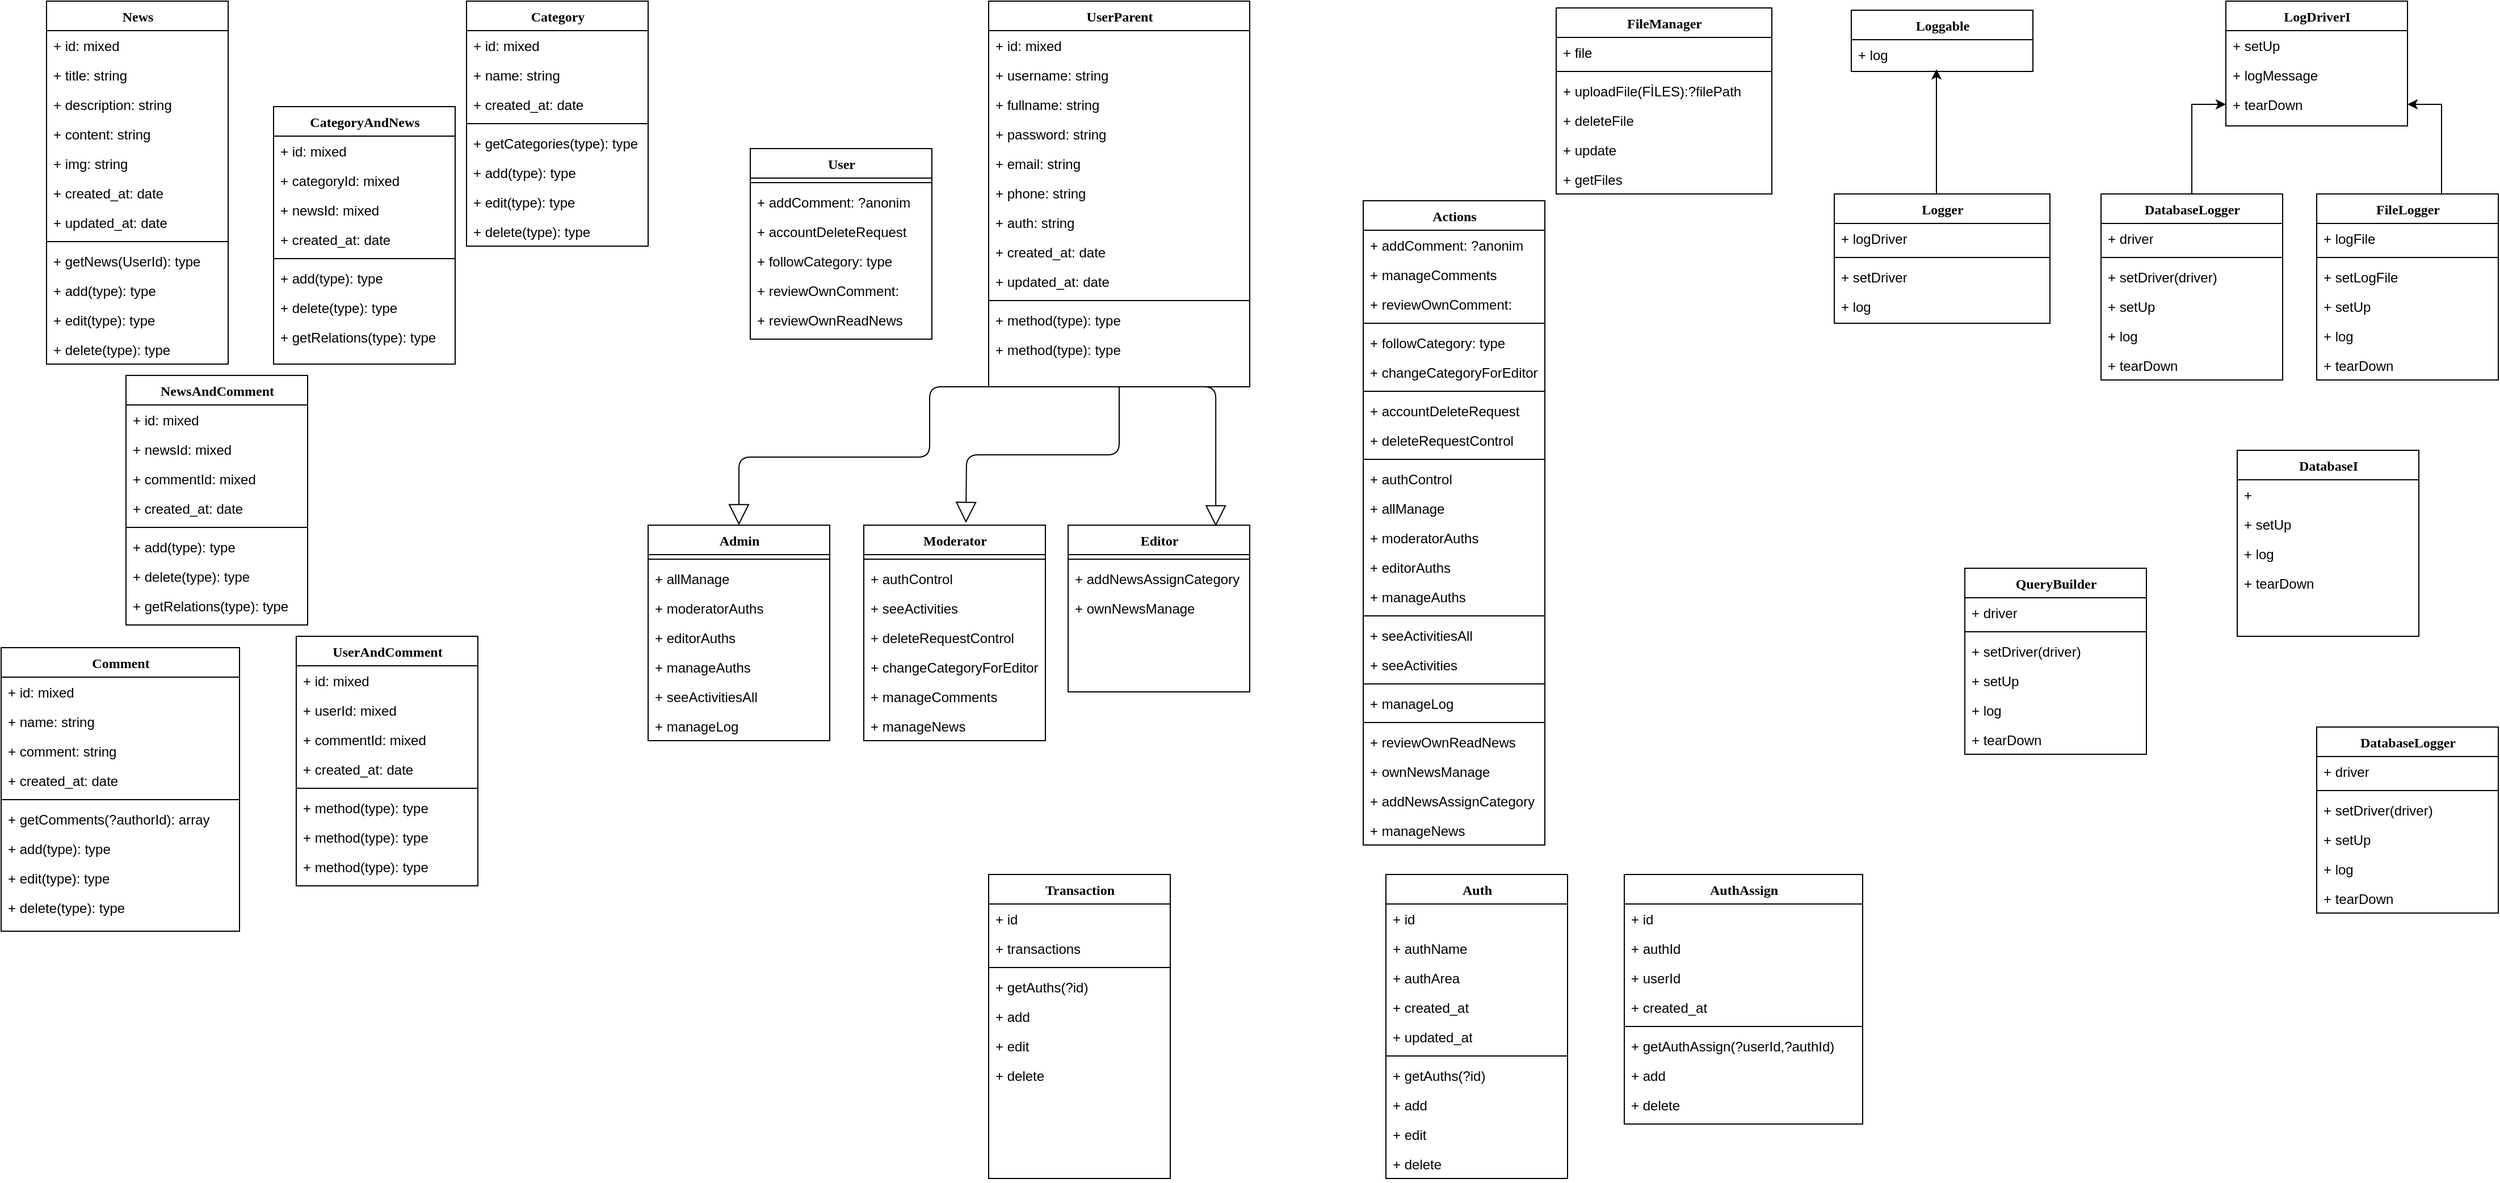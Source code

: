 <mxfile version="15.3.7" type="github">
  <diagram name="Page-1" id="9f46799a-70d6-7492-0946-bef42562c5a5">
    <mxGraphModel dx="2420" dy="516" grid="1" gridSize="10" guides="1" tooltips="1" connect="1" arrows="1" fold="1" page="1" pageScale="1" pageWidth="1100" pageHeight="850" background="none" math="0" shadow="0">
      <root>
        <mxCell id="0" />
        <mxCell id="1" parent="0" />
        <mxCell id="78961159f06e98e8-17" value="Category" style="swimlane;html=1;fontStyle=1;align=center;verticalAlign=top;childLayout=stackLayout;horizontal=1;startSize=26;horizontalStack=0;resizeParent=1;resizeLast=0;collapsible=1;marginBottom=0;swimlaneFillColor=#ffffff;rounded=0;shadow=0;comic=0;labelBackgroundColor=none;strokeWidth=1;fillColor=none;fontFamily=Verdana;fontSize=12" parent="1" vertex="1">
          <mxGeometry x="390" y="20" width="160" height="216" as="geometry" />
        </mxCell>
        <mxCell id="78961159f06e98e8-21" value="+ id: mixed" style="text;html=1;strokeColor=none;fillColor=none;align=left;verticalAlign=top;spacingLeft=4;spacingRight=4;whiteSpace=wrap;overflow=hidden;rotatable=0;points=[[0,0.5],[1,0.5]];portConstraint=eastwest;" parent="78961159f06e98e8-17" vertex="1">
          <mxGeometry y="26" width="160" height="26" as="geometry" />
        </mxCell>
        <mxCell id="78961159f06e98e8-23" value="+ name: string" style="text;html=1;strokeColor=none;fillColor=none;align=left;verticalAlign=top;spacingLeft=4;spacingRight=4;whiteSpace=wrap;overflow=hidden;rotatable=0;points=[[0,0.5],[1,0.5]];portConstraint=eastwest;" parent="78961159f06e98e8-17" vertex="1">
          <mxGeometry y="52" width="160" height="26" as="geometry" />
        </mxCell>
        <mxCell id="jzWTJWi0eM4r27LhTDiX-40" value="+ created_at: date" style="text;html=1;strokeColor=none;fillColor=none;align=left;verticalAlign=top;spacingLeft=4;spacingRight=4;whiteSpace=wrap;overflow=hidden;rotatable=0;points=[[0,0.5],[1,0.5]];portConstraint=eastwest;" parent="78961159f06e98e8-17" vertex="1">
          <mxGeometry y="78" width="160" height="26" as="geometry" />
        </mxCell>
        <mxCell id="78961159f06e98e8-19" value="" style="line;html=1;strokeWidth=1;fillColor=none;align=left;verticalAlign=middle;spacingTop=-1;spacingLeft=3;spacingRight=3;rotatable=0;labelPosition=right;points=[];portConstraint=eastwest;" parent="78961159f06e98e8-17" vertex="1">
          <mxGeometry y="104" width="160" height="8" as="geometry" />
        </mxCell>
        <mxCell id="78961159f06e98e8-20" value="+ getCategories(type): type" style="text;html=1;strokeColor=none;fillColor=none;align=left;verticalAlign=top;spacingLeft=4;spacingRight=4;whiteSpace=wrap;overflow=hidden;rotatable=0;points=[[0,0.5],[1,0.5]];portConstraint=eastwest;" parent="78961159f06e98e8-17" vertex="1">
          <mxGeometry y="112" width="160" height="26" as="geometry" />
        </mxCell>
        <mxCell id="78961159f06e98e8-27" value="+ add(type): type" style="text;html=1;strokeColor=none;fillColor=none;align=left;verticalAlign=top;spacingLeft=4;spacingRight=4;whiteSpace=wrap;overflow=hidden;rotatable=0;points=[[0,0.5],[1,0.5]];portConstraint=eastwest;" parent="78961159f06e98e8-17" vertex="1">
          <mxGeometry y="138" width="160" height="26" as="geometry" />
        </mxCell>
        <mxCell id="jzWTJWi0eM4r27LhTDiX-38" value="+ edit(type): type" style="text;html=1;strokeColor=none;fillColor=none;align=left;verticalAlign=top;spacingLeft=4;spacingRight=4;whiteSpace=wrap;overflow=hidden;rotatable=0;points=[[0,0.5],[1,0.5]];portConstraint=eastwest;" parent="78961159f06e98e8-17" vertex="1">
          <mxGeometry y="164" width="160" height="26" as="geometry" />
        </mxCell>
        <mxCell id="jzWTJWi0eM4r27LhTDiX-39" value="+ delete(type): type" style="text;html=1;strokeColor=none;fillColor=none;align=left;verticalAlign=top;spacingLeft=4;spacingRight=4;whiteSpace=wrap;overflow=hidden;rotatable=0;points=[[0,0.5],[1,0.5]];portConstraint=eastwest;" parent="78961159f06e98e8-17" vertex="1">
          <mxGeometry y="190" width="160" height="26" as="geometry" />
        </mxCell>
        <mxCell id="78961159f06e98e8-30" value="CategoryAndNews" style="swimlane;html=1;fontStyle=1;align=center;verticalAlign=top;childLayout=stackLayout;horizontal=1;startSize=26;horizontalStack=0;resizeParent=1;resizeLast=0;collapsible=1;marginBottom=0;swimlaneFillColor=#ffffff;rounded=0;shadow=0;comic=0;labelBackgroundColor=none;strokeWidth=1;fillColor=none;fontFamily=Verdana;fontSize=12" parent="1" vertex="1">
          <mxGeometry x="220" y="113" width="160" height="227" as="geometry" />
        </mxCell>
        <mxCell id="78961159f06e98e8-31" value="+ id: mixed" style="text;html=1;strokeColor=none;fillColor=none;align=left;verticalAlign=top;spacingLeft=4;spacingRight=4;whiteSpace=wrap;overflow=hidden;rotatable=0;points=[[0,0.5],[1,0.5]];portConstraint=eastwest;" parent="78961159f06e98e8-30" vertex="1">
          <mxGeometry y="26" width="160" height="26" as="geometry" />
        </mxCell>
        <mxCell id="78961159f06e98e8-32" value="+ categoryId: mixed" style="text;html=1;strokeColor=none;fillColor=none;align=left;verticalAlign=top;spacingLeft=4;spacingRight=4;whiteSpace=wrap;overflow=hidden;rotatable=0;points=[[0,0.5],[1,0.5]];portConstraint=eastwest;" parent="78961159f06e98e8-30" vertex="1">
          <mxGeometry y="52" width="160" height="26" as="geometry" />
        </mxCell>
        <mxCell id="78961159f06e98e8-33" value="+ newsId: mixed" style="text;html=1;strokeColor=none;fillColor=none;align=left;verticalAlign=top;spacingLeft=4;spacingRight=4;whiteSpace=wrap;overflow=hidden;rotatable=0;points=[[0,0.5],[1,0.5]];portConstraint=eastwest;" parent="78961159f06e98e8-30" vertex="1">
          <mxGeometry y="78" width="160" height="26" as="geometry" />
        </mxCell>
        <mxCell id="78961159f06e98e8-34" value="+ created_at: date" style="text;html=1;strokeColor=none;fillColor=none;align=left;verticalAlign=top;spacingLeft=4;spacingRight=4;whiteSpace=wrap;overflow=hidden;rotatable=0;points=[[0,0.5],[1,0.5]];portConstraint=eastwest;" parent="78961159f06e98e8-30" vertex="1">
          <mxGeometry y="104" width="160" height="26" as="geometry" />
        </mxCell>
        <mxCell id="78961159f06e98e8-38" value="" style="line;html=1;strokeWidth=1;fillColor=none;align=left;verticalAlign=middle;spacingTop=-1;spacingLeft=3;spacingRight=3;rotatable=0;labelPosition=right;points=[];portConstraint=eastwest;" parent="78961159f06e98e8-30" vertex="1">
          <mxGeometry y="130" width="160" height="8" as="geometry" />
        </mxCell>
        <mxCell id="78961159f06e98e8-39" value="+ add(type): type" style="text;html=1;strokeColor=none;fillColor=none;align=left;verticalAlign=top;spacingLeft=4;spacingRight=4;whiteSpace=wrap;overflow=hidden;rotatable=0;points=[[0,0.5],[1,0.5]];portConstraint=eastwest;" parent="78961159f06e98e8-30" vertex="1">
          <mxGeometry y="138" width="160" height="26" as="geometry" />
        </mxCell>
        <mxCell id="78961159f06e98e8-40" value="+ delete(type): type" style="text;html=1;strokeColor=none;fillColor=none;align=left;verticalAlign=top;spacingLeft=4;spacingRight=4;whiteSpace=wrap;overflow=hidden;rotatable=0;points=[[0,0.5],[1,0.5]];portConstraint=eastwest;" parent="78961159f06e98e8-30" vertex="1">
          <mxGeometry y="164" width="160" height="26" as="geometry" />
        </mxCell>
        <mxCell id="78961159f06e98e8-42" value="+ getRelations(type): type" style="text;html=1;strokeColor=none;fillColor=none;align=left;verticalAlign=top;spacingLeft=4;spacingRight=4;whiteSpace=wrap;overflow=hidden;rotatable=0;points=[[0,0.5],[1,0.5]];portConstraint=eastwest;" parent="78961159f06e98e8-30" vertex="1">
          <mxGeometry y="190" width="160" height="26" as="geometry" />
        </mxCell>
        <mxCell id="78961159f06e98e8-43" value="UserParent" style="swimlane;html=1;fontStyle=1;align=center;verticalAlign=top;childLayout=stackLayout;horizontal=1;startSize=26;horizontalStack=0;resizeParent=1;resizeLast=0;collapsible=1;marginBottom=0;swimlaneFillColor=#ffffff;rounded=0;shadow=0;comic=0;labelBackgroundColor=none;strokeWidth=1;fillColor=none;fontFamily=Verdana;fontSize=12" parent="1" vertex="1">
          <mxGeometry x="850" y="20" width="230" height="340" as="geometry" />
        </mxCell>
        <mxCell id="jzWTJWi0eM4r27LhTDiX-1" value="+ id: mixed" style="text;html=1;strokeColor=none;fillColor=none;align=left;verticalAlign=top;spacingLeft=4;spacingRight=4;whiteSpace=wrap;overflow=hidden;rotatable=0;points=[[0,0.5],[1,0.5]];portConstraint=eastwest;" parent="78961159f06e98e8-43" vertex="1">
          <mxGeometry y="26" width="230" height="26" as="geometry" />
        </mxCell>
        <mxCell id="78961159f06e98e8-44" value="+ username: string" style="text;html=1;strokeColor=none;fillColor=none;align=left;verticalAlign=top;spacingLeft=4;spacingRight=4;whiteSpace=wrap;overflow=hidden;rotatable=0;points=[[0,0.5],[1,0.5]];portConstraint=eastwest;" parent="78961159f06e98e8-43" vertex="1">
          <mxGeometry y="52" width="230" height="26" as="geometry" />
        </mxCell>
        <mxCell id="78961159f06e98e8-45" value="+ fullname: string" style="text;html=1;strokeColor=none;fillColor=none;align=left;verticalAlign=top;spacingLeft=4;spacingRight=4;whiteSpace=wrap;overflow=hidden;rotatable=0;points=[[0,0.5],[1,0.5]];portConstraint=eastwest;" parent="78961159f06e98e8-43" vertex="1">
          <mxGeometry y="78" width="230" height="26" as="geometry" />
        </mxCell>
        <mxCell id="78961159f06e98e8-49" value="+ password: string" style="text;html=1;strokeColor=none;fillColor=none;align=left;verticalAlign=top;spacingLeft=4;spacingRight=4;whiteSpace=wrap;overflow=hidden;rotatable=0;points=[[0,0.5],[1,0.5]];portConstraint=eastwest;" parent="78961159f06e98e8-43" vertex="1">
          <mxGeometry y="104" width="230" height="26" as="geometry" />
        </mxCell>
        <mxCell id="78961159f06e98e8-50" value="+ email: string" style="text;html=1;strokeColor=none;fillColor=none;align=left;verticalAlign=top;spacingLeft=4;spacingRight=4;whiteSpace=wrap;overflow=hidden;rotatable=0;points=[[0,0.5],[1,0.5]];portConstraint=eastwest;" parent="78961159f06e98e8-43" vertex="1">
          <mxGeometry y="130" width="230" height="26" as="geometry" />
        </mxCell>
        <mxCell id="clLJ35bokz39WYZlihCo-1" value="+ phone: string" style="text;html=1;strokeColor=none;fillColor=none;align=left;verticalAlign=top;spacingLeft=4;spacingRight=4;whiteSpace=wrap;overflow=hidden;rotatable=0;points=[[0,0.5],[1,0.5]];portConstraint=eastwest;" parent="78961159f06e98e8-43" vertex="1">
          <mxGeometry y="156" width="230" height="26" as="geometry" />
        </mxCell>
        <mxCell id="clLJ35bokz39WYZlihCo-4" value="+ auth: string" style="text;html=1;strokeColor=none;fillColor=none;align=left;verticalAlign=top;spacingLeft=4;spacingRight=4;whiteSpace=wrap;overflow=hidden;rotatable=0;points=[[0,0.5],[1,0.5]];portConstraint=eastwest;" parent="78961159f06e98e8-43" vertex="1">
          <mxGeometry y="182" width="230" height="26" as="geometry" />
        </mxCell>
        <mxCell id="clLJ35bokz39WYZlihCo-2" value="+ created_at: date" style="text;html=1;strokeColor=none;fillColor=none;align=left;verticalAlign=top;spacingLeft=4;spacingRight=4;whiteSpace=wrap;overflow=hidden;rotatable=0;points=[[0,0.5],[1,0.5]];portConstraint=eastwest;" parent="78961159f06e98e8-43" vertex="1">
          <mxGeometry y="208" width="230" height="26" as="geometry" />
        </mxCell>
        <mxCell id="clLJ35bokz39WYZlihCo-3" value="+ updated_at: date" style="text;html=1;strokeColor=none;fillColor=none;align=left;verticalAlign=top;spacingLeft=4;spacingRight=4;whiteSpace=wrap;overflow=hidden;rotatable=0;points=[[0,0.5],[1,0.5]];portConstraint=eastwest;" parent="78961159f06e98e8-43" vertex="1">
          <mxGeometry y="234" width="230" height="26" as="geometry" />
        </mxCell>
        <mxCell id="78961159f06e98e8-51" value="" style="line;html=1;strokeWidth=1;fillColor=none;align=left;verticalAlign=middle;spacingTop=-1;spacingLeft=3;spacingRight=3;rotatable=0;labelPosition=right;points=[];portConstraint=eastwest;" parent="78961159f06e98e8-43" vertex="1">
          <mxGeometry y="260" width="230" height="8" as="geometry" />
        </mxCell>
        <mxCell id="78961159f06e98e8-53" value="+ method(type): type" style="text;html=1;strokeColor=none;fillColor=none;align=left;verticalAlign=top;spacingLeft=4;spacingRight=4;whiteSpace=wrap;overflow=hidden;rotatable=0;points=[[0,0.5],[1,0.5]];portConstraint=eastwest;" parent="78961159f06e98e8-43" vertex="1">
          <mxGeometry y="268" width="230" height="26" as="geometry" />
        </mxCell>
        <mxCell id="78961159f06e98e8-52" value="+ method(type): type" style="text;html=1;strokeColor=none;fillColor=none;align=left;verticalAlign=top;spacingLeft=4;spacingRight=4;whiteSpace=wrap;overflow=hidden;rotatable=0;points=[[0,0.5],[1,0.5]];portConstraint=eastwest;" parent="78961159f06e98e8-43" vertex="1">
          <mxGeometry y="294" width="230" height="26" as="geometry" />
        </mxCell>
        <mxCell id="78961159f06e98e8-56" value="Comment" style="swimlane;html=1;fontStyle=1;align=center;verticalAlign=top;childLayout=stackLayout;horizontal=1;startSize=26;horizontalStack=0;resizeParent=1;resizeLast=0;collapsible=1;marginBottom=0;swimlaneFillColor=#ffffff;rounded=0;shadow=0;comic=0;labelBackgroundColor=none;strokeWidth=1;fillColor=none;fontFamily=Verdana;fontSize=12" parent="1" vertex="1">
          <mxGeometry x="-20" y="590" width="210" height="250" as="geometry" />
        </mxCell>
        <mxCell id="78961159f06e98e8-57" value="+ id: mixed" style="text;html=1;strokeColor=none;fillColor=none;align=left;verticalAlign=top;spacingLeft=4;spacingRight=4;whiteSpace=wrap;overflow=hidden;rotatable=0;points=[[0,0.5],[1,0.5]];portConstraint=eastwest;" parent="78961159f06e98e8-56" vertex="1">
          <mxGeometry y="26" width="210" height="26" as="geometry" />
        </mxCell>
        <mxCell id="78961159f06e98e8-65" value="+ name: string" style="text;html=1;strokeColor=none;fillColor=none;align=left;verticalAlign=top;spacingLeft=4;spacingRight=4;whiteSpace=wrap;overflow=hidden;rotatable=0;points=[[0,0.5],[1,0.5]];portConstraint=eastwest;" parent="78961159f06e98e8-56" vertex="1">
          <mxGeometry y="52" width="210" height="26" as="geometry" />
        </mxCell>
        <mxCell id="78961159f06e98e8-60" value="+ comment: string" style="text;html=1;strokeColor=none;fillColor=none;align=left;verticalAlign=top;spacingLeft=4;spacingRight=4;whiteSpace=wrap;overflow=hidden;rotatable=0;points=[[0,0.5],[1,0.5]];portConstraint=eastwest;" parent="78961159f06e98e8-56" vertex="1">
          <mxGeometry y="78" width="210" height="26" as="geometry" />
        </mxCell>
        <mxCell id="78961159f06e98e8-61" value="+ created_at: date" style="text;html=1;strokeColor=none;fillColor=none;align=left;verticalAlign=top;spacingLeft=4;spacingRight=4;whiteSpace=wrap;overflow=hidden;rotatable=0;points=[[0,0.5],[1,0.5]];portConstraint=eastwest;" parent="78961159f06e98e8-56" vertex="1">
          <mxGeometry y="104" width="210" height="26" as="geometry" />
        </mxCell>
        <mxCell id="78961159f06e98e8-64" value="" style="line;html=1;strokeWidth=1;fillColor=none;align=left;verticalAlign=middle;spacingTop=-1;spacingLeft=3;spacingRight=3;rotatable=0;labelPosition=right;points=[];portConstraint=eastwest;" parent="78961159f06e98e8-56" vertex="1">
          <mxGeometry y="130" width="210" height="8" as="geometry" />
        </mxCell>
        <mxCell id="78961159f06e98e8-66" value="+ getComments(?authorId): array" style="text;html=1;strokeColor=none;fillColor=none;align=left;verticalAlign=top;spacingLeft=4;spacingRight=4;whiteSpace=wrap;overflow=hidden;rotatable=0;points=[[0,0.5],[1,0.5]];portConstraint=eastwest;" parent="78961159f06e98e8-56" vertex="1">
          <mxGeometry y="138" width="210" height="26" as="geometry" />
        </mxCell>
        <mxCell id="78961159f06e98e8-68" value="+ add(type): type" style="text;html=1;strokeColor=none;fillColor=none;align=left;verticalAlign=top;spacingLeft=4;spacingRight=4;whiteSpace=wrap;overflow=hidden;rotatable=0;points=[[0,0.5],[1,0.5]];portConstraint=eastwest;" parent="78961159f06e98e8-56" vertex="1">
          <mxGeometry y="164" width="210" height="26" as="geometry" />
        </mxCell>
        <mxCell id="jzWTJWi0eM4r27LhTDiX-37" value="+ edit(type): type" style="text;html=1;strokeColor=none;fillColor=none;align=left;verticalAlign=top;spacingLeft=4;spacingRight=4;whiteSpace=wrap;overflow=hidden;rotatable=0;points=[[0,0.5],[1,0.5]];portConstraint=eastwest;" parent="78961159f06e98e8-56" vertex="1">
          <mxGeometry y="190" width="210" height="26" as="geometry" />
        </mxCell>
        <mxCell id="jzWTJWi0eM4r27LhTDiX-36" value="+ delete(type): type" style="text;html=1;strokeColor=none;fillColor=none;align=left;verticalAlign=top;spacingLeft=4;spacingRight=4;whiteSpace=wrap;overflow=hidden;rotatable=0;points=[[0,0.5],[1,0.5]];portConstraint=eastwest;" parent="78961159f06e98e8-56" vertex="1">
          <mxGeometry y="216" width="210" height="26" as="geometry" />
        </mxCell>
        <mxCell id="78961159f06e98e8-69" value="News" style="swimlane;html=1;fontStyle=1;align=center;verticalAlign=top;childLayout=stackLayout;horizontal=1;startSize=26;horizontalStack=0;resizeParent=1;resizeLast=0;collapsible=1;marginBottom=0;swimlaneFillColor=#ffffff;rounded=0;shadow=0;comic=0;labelBackgroundColor=none;strokeWidth=1;fillColor=none;fontFamily=Verdana;fontSize=12" parent="1" vertex="1">
          <mxGeometry x="20" y="20.0" width="160" height="320" as="geometry" />
        </mxCell>
        <mxCell id="78961159f06e98e8-74" value="+ id: mixed" style="text;html=1;strokeColor=none;fillColor=none;align=left;verticalAlign=top;spacingLeft=4;spacingRight=4;whiteSpace=wrap;overflow=hidden;rotatable=0;points=[[0,0.5],[1,0.5]];portConstraint=eastwest;" parent="78961159f06e98e8-69" vertex="1">
          <mxGeometry y="26" width="160" height="26" as="geometry" />
        </mxCell>
        <mxCell id="78961159f06e98e8-70" value="+ title: string" style="text;html=1;strokeColor=none;fillColor=none;align=left;verticalAlign=top;spacingLeft=4;spacingRight=4;whiteSpace=wrap;overflow=hidden;rotatable=0;points=[[0,0.5],[1,0.5]];portConstraint=eastwest;" parent="78961159f06e98e8-69" vertex="1">
          <mxGeometry y="52" width="160" height="26" as="geometry" />
        </mxCell>
        <mxCell id="78961159f06e98e8-71" value="+ description: string" style="text;html=1;strokeColor=none;fillColor=none;align=left;verticalAlign=top;spacingLeft=4;spacingRight=4;whiteSpace=wrap;overflow=hidden;rotatable=0;points=[[0,0.5],[1,0.5]];portConstraint=eastwest;" parent="78961159f06e98e8-69" vertex="1">
          <mxGeometry y="78" width="160" height="26" as="geometry" />
        </mxCell>
        <mxCell id="78961159f06e98e8-72" value="+ content: string" style="text;html=1;strokeColor=none;fillColor=none;align=left;verticalAlign=top;spacingLeft=4;spacingRight=4;whiteSpace=wrap;overflow=hidden;rotatable=0;points=[[0,0.5],[1,0.5]];portConstraint=eastwest;" parent="78961159f06e98e8-69" vertex="1">
          <mxGeometry y="104" width="160" height="26" as="geometry" />
        </mxCell>
        <mxCell id="78961159f06e98e8-75" value="+ img: string" style="text;html=1;strokeColor=none;fillColor=none;align=left;verticalAlign=top;spacingLeft=4;spacingRight=4;whiteSpace=wrap;overflow=hidden;rotatable=0;points=[[0,0.5],[1,0.5]];portConstraint=eastwest;" parent="78961159f06e98e8-69" vertex="1">
          <mxGeometry y="130" width="160" height="26" as="geometry" />
        </mxCell>
        <mxCell id="78961159f06e98e8-76" value="+ created_at: date" style="text;html=1;strokeColor=none;fillColor=none;align=left;verticalAlign=top;spacingLeft=4;spacingRight=4;whiteSpace=wrap;overflow=hidden;rotatable=0;points=[[0,0.5],[1,0.5]];portConstraint=eastwest;" parent="78961159f06e98e8-69" vertex="1">
          <mxGeometry y="156" width="160" height="26" as="geometry" />
        </mxCell>
        <mxCell id="jzWTJWi0eM4r27LhTDiX-2" value="+ updated_at: date" style="text;html=1;strokeColor=none;fillColor=none;align=left;verticalAlign=top;spacingLeft=4;spacingRight=4;whiteSpace=wrap;overflow=hidden;rotatable=0;points=[[0,0.5],[1,0.5]];portConstraint=eastwest;" parent="78961159f06e98e8-69" vertex="1">
          <mxGeometry y="182" width="160" height="26" as="geometry" />
        </mxCell>
        <mxCell id="78961159f06e98e8-77" value="" style="line;html=1;strokeWidth=1;fillColor=none;align=left;verticalAlign=middle;spacingTop=-1;spacingLeft=3;spacingRight=3;rotatable=0;labelPosition=right;points=[];portConstraint=eastwest;" parent="78961159f06e98e8-69" vertex="1">
          <mxGeometry y="208" width="160" height="8" as="geometry" />
        </mxCell>
        <mxCell id="78961159f06e98e8-78" value="+ getNews(UserId): type" style="text;html=1;strokeColor=none;fillColor=none;align=left;verticalAlign=top;spacingLeft=4;spacingRight=4;whiteSpace=wrap;overflow=hidden;rotatable=0;points=[[0,0.5],[1,0.5]];portConstraint=eastwest;" parent="78961159f06e98e8-69" vertex="1">
          <mxGeometry y="216" width="160" height="26" as="geometry" />
        </mxCell>
        <mxCell id="78961159f06e98e8-79" value="+ add(type): type" style="text;html=1;strokeColor=none;fillColor=none;align=left;verticalAlign=top;spacingLeft=4;spacingRight=4;whiteSpace=wrap;overflow=hidden;rotatable=0;points=[[0,0.5],[1,0.5]];portConstraint=eastwest;" parent="78961159f06e98e8-69" vertex="1">
          <mxGeometry y="242" width="160" height="26" as="geometry" />
        </mxCell>
        <mxCell id="78961159f06e98e8-80" value="+ edit(type): type" style="text;html=1;strokeColor=none;fillColor=none;align=left;verticalAlign=top;spacingLeft=4;spacingRight=4;whiteSpace=wrap;overflow=hidden;rotatable=0;points=[[0,0.5],[1,0.5]];portConstraint=eastwest;" parent="78961159f06e98e8-69" vertex="1">
          <mxGeometry y="268" width="160" height="26" as="geometry" />
        </mxCell>
        <mxCell id="78961159f06e98e8-81" value="+ delete(type): type" style="text;html=1;strokeColor=none;fillColor=none;align=left;verticalAlign=top;spacingLeft=4;spacingRight=4;whiteSpace=wrap;overflow=hidden;rotatable=0;points=[[0,0.5],[1,0.5]];portConstraint=eastwest;" parent="78961159f06e98e8-69" vertex="1">
          <mxGeometry y="294" width="160" height="26" as="geometry" />
        </mxCell>
        <mxCell id="78961159f06e98e8-128" style="edgeStyle=orthogonalEdgeStyle;html=1;labelBackgroundColor=none;startFill=0;startSize=8;endArrow=block;endFill=0;endSize=16;fontFamily=Verdana;fontSize=12;exitX=0.25;exitY=1;exitDx=0;exitDy=0;" parent="1" source="78961159f06e98e8-43" edge="1">
          <mxGeometry relative="1" as="geometry">
            <Array as="points">
              <mxPoint x="798" y="422" />
              <mxPoint x="630" y="422" />
            </Array>
            <mxPoint x="800" y="350" as="sourcePoint" />
            <mxPoint x="630" y="482" as="targetPoint" />
          </mxGeometry>
        </mxCell>
        <mxCell id="78961159f06e98e8-82" value="Admin" style="swimlane;html=1;fontStyle=1;align=center;verticalAlign=top;childLayout=stackLayout;horizontal=1;startSize=26;horizontalStack=0;resizeParent=1;resizeLast=0;collapsible=1;marginBottom=0;swimlaneFillColor=#ffffff;rounded=0;shadow=0;comic=0;labelBackgroundColor=none;strokeWidth=1;fillColor=none;fontFamily=Verdana;fontSize=12" parent="1" vertex="1">
          <mxGeometry x="550" y="482" width="160" height="190" as="geometry" />
        </mxCell>
        <mxCell id="78961159f06e98e8-90" value="" style="line;html=1;strokeWidth=1;fillColor=none;align=left;verticalAlign=middle;spacingTop=-1;spacingLeft=3;spacingRight=3;rotatable=0;labelPosition=right;points=[];portConstraint=eastwest;" parent="78961159f06e98e8-82" vertex="1">
          <mxGeometry y="26" width="160" height="8" as="geometry" />
        </mxCell>
        <mxCell id="78961159f06e98e8-83" value="+ allManage" style="text;html=1;strokeColor=none;fillColor=none;align=left;verticalAlign=top;spacingLeft=4;spacingRight=4;whiteSpace=wrap;overflow=hidden;rotatable=0;points=[[0,0.5],[1,0.5]];portConstraint=eastwest;" parent="78961159f06e98e8-82" vertex="1">
          <mxGeometry y="34" width="160" height="26" as="geometry" />
        </mxCell>
        <mxCell id="78961159f06e98e8-84" value="+ moderatorAuths" style="text;html=1;strokeColor=none;fillColor=none;align=left;verticalAlign=top;spacingLeft=4;spacingRight=4;whiteSpace=wrap;overflow=hidden;rotatable=0;points=[[0,0.5],[1,0.5]];portConstraint=eastwest;" parent="78961159f06e98e8-82" vertex="1">
          <mxGeometry y="60" width="160" height="26" as="geometry" />
        </mxCell>
        <mxCell id="78961159f06e98e8-85" value="+ editorAuths" style="text;html=1;strokeColor=none;fillColor=none;align=left;verticalAlign=top;spacingLeft=4;spacingRight=4;whiteSpace=wrap;overflow=hidden;rotatable=0;points=[[0,0.5],[1,0.5]];portConstraint=eastwest;" parent="78961159f06e98e8-82" vertex="1">
          <mxGeometry y="86" width="160" height="26" as="geometry" />
        </mxCell>
        <mxCell id="78961159f06e98e8-91" value="+ manageAuths" style="text;html=1;strokeColor=none;fillColor=none;align=left;verticalAlign=top;spacingLeft=4;spacingRight=4;whiteSpace=wrap;overflow=hidden;rotatable=0;points=[[0,0.5],[1,0.5]];portConstraint=eastwest;" parent="78961159f06e98e8-82" vertex="1">
          <mxGeometry y="112" width="160" height="26" as="geometry" />
        </mxCell>
        <mxCell id="78961159f06e98e8-94" value="+ seeActivitiesAll" style="text;html=1;strokeColor=none;fillColor=none;align=left;verticalAlign=top;spacingLeft=4;spacingRight=4;whiteSpace=wrap;overflow=hidden;rotatable=0;points=[[0,0.5],[1,0.5]];portConstraint=eastwest;" parent="78961159f06e98e8-82" vertex="1">
          <mxGeometry y="138" width="160" height="26" as="geometry" />
        </mxCell>
        <mxCell id="jzWTJWi0eM4r27LhTDiX-35" value="+ manageLog" style="text;html=1;strokeColor=none;fillColor=none;align=left;verticalAlign=top;spacingLeft=4;spacingRight=4;whiteSpace=wrap;overflow=hidden;rotatable=0;points=[[0,0.5],[1,0.5]];portConstraint=eastwest;" parent="78961159f06e98e8-82" vertex="1">
          <mxGeometry y="164" width="160" height="26" as="geometry" />
        </mxCell>
        <mxCell id="78961159f06e98e8-127" style="edgeStyle=orthogonalEdgeStyle;html=1;labelBackgroundColor=none;startFill=0;startSize=8;endArrow=block;endFill=0;endSize=16;fontFamily=Verdana;fontSize=12;exitX=0.5;exitY=1;exitDx=0;exitDy=0;" parent="1" source="78961159f06e98e8-43" edge="1">
          <mxGeometry relative="1" as="geometry">
            <mxPoint x="870" y="340" as="sourcePoint" />
            <mxPoint x="830" y="480" as="targetPoint" />
          </mxGeometry>
        </mxCell>
        <mxCell id="78961159f06e98e8-95" value="Moderator" style="swimlane;html=1;fontStyle=1;align=center;verticalAlign=top;childLayout=stackLayout;horizontal=1;startSize=26;horizontalStack=0;resizeParent=1;resizeLast=0;collapsible=1;marginBottom=0;swimlaneFillColor=#ffffff;rounded=0;shadow=0;comic=0;labelBackgroundColor=none;strokeWidth=1;fillColor=none;fontFamily=Verdana;fontSize=12" parent="1" vertex="1">
          <mxGeometry x="740" y="482" width="160" height="190" as="geometry" />
        </mxCell>
        <mxCell id="78961159f06e98e8-103" value="" style="line;html=1;strokeWidth=1;fillColor=none;align=left;verticalAlign=middle;spacingTop=-1;spacingLeft=3;spacingRight=3;rotatable=0;labelPosition=right;points=[];portConstraint=eastwest;" parent="78961159f06e98e8-95" vertex="1">
          <mxGeometry y="26" width="160" height="8" as="geometry" />
        </mxCell>
        <mxCell id="78961159f06e98e8-96" value="+ authControl" style="text;html=1;strokeColor=none;fillColor=none;align=left;verticalAlign=top;spacingLeft=4;spacingRight=4;whiteSpace=wrap;overflow=hidden;rotatable=0;points=[[0,0.5],[1,0.5]];portConstraint=eastwest;" parent="78961159f06e98e8-95" vertex="1">
          <mxGeometry y="34" width="160" height="26" as="geometry" />
        </mxCell>
        <mxCell id="78961159f06e98e8-97" value="+ seeActivities" style="text;html=1;strokeColor=none;fillColor=none;align=left;verticalAlign=top;spacingLeft=4;spacingRight=4;whiteSpace=wrap;overflow=hidden;rotatable=0;points=[[0,0.5],[1,0.5]];portConstraint=eastwest;" parent="78961159f06e98e8-95" vertex="1">
          <mxGeometry y="60" width="160" height="26" as="geometry" />
        </mxCell>
        <mxCell id="78961159f06e98e8-102" value="+ deleteRequestControl" style="text;html=1;strokeColor=none;fillColor=none;align=left;verticalAlign=top;spacingLeft=4;spacingRight=4;whiteSpace=wrap;overflow=hidden;rotatable=0;points=[[0,0.5],[1,0.5]];portConstraint=eastwest;" parent="78961159f06e98e8-95" vertex="1">
          <mxGeometry y="86" width="160" height="26" as="geometry" />
        </mxCell>
        <mxCell id="jzWTJWi0eM4r27LhTDiX-33" value="+ changeCategoryForEditor" style="text;html=1;strokeColor=none;fillColor=none;align=left;verticalAlign=top;spacingLeft=4;spacingRight=4;whiteSpace=wrap;overflow=hidden;rotatable=0;points=[[0,0.5],[1,0.5]];portConstraint=eastwest;" parent="78961159f06e98e8-95" vertex="1">
          <mxGeometry y="112" width="160" height="26" as="geometry" />
        </mxCell>
        <mxCell id="jzWTJWi0eM4r27LhTDiX-34" value="+ manageComments" style="text;html=1;strokeColor=none;fillColor=none;align=left;verticalAlign=top;spacingLeft=4;spacingRight=4;whiteSpace=wrap;overflow=hidden;rotatable=0;points=[[0,0.5],[1,0.5]];portConstraint=eastwest;" parent="78961159f06e98e8-95" vertex="1">
          <mxGeometry y="138" width="160" height="26" as="geometry" />
        </mxCell>
        <mxCell id="78961159f06e98e8-104" value="+ manageNews" style="text;html=1;strokeColor=none;fillColor=none;align=left;verticalAlign=top;spacingLeft=4;spacingRight=4;whiteSpace=wrap;overflow=hidden;rotatable=0;points=[[0,0.5],[1,0.5]];portConstraint=eastwest;" parent="78961159f06e98e8-95" vertex="1">
          <mxGeometry y="164" width="160" height="26" as="geometry" />
        </mxCell>
        <mxCell id="78961159f06e98e8-126" style="edgeStyle=orthogonalEdgeStyle;html=1;labelBackgroundColor=none;startFill=0;startSize=8;endArrow=block;endFill=0;endSize=16;fontFamily=Verdana;fontSize=12;exitX=0.75;exitY=1;exitDx=0;exitDy=0;entryX=0.813;entryY=0.007;entryDx=0;entryDy=0;entryPerimeter=0;" parent="1" source="78961159f06e98e8-43" target="78961159f06e98e8-108" edge="1">
          <mxGeometry relative="1" as="geometry">
            <Array as="points">
              <mxPoint x="1050" y="360" />
            </Array>
            <mxPoint x="1050" y="450" as="targetPoint" />
          </mxGeometry>
        </mxCell>
        <mxCell id="78961159f06e98e8-108" value="Editor" style="swimlane;html=1;fontStyle=1;align=center;verticalAlign=top;childLayout=stackLayout;horizontal=1;startSize=26;horizontalStack=0;resizeParent=1;resizeLast=0;collapsible=1;marginBottom=0;swimlaneFillColor=#ffffff;rounded=0;shadow=0;comic=0;labelBackgroundColor=none;strokeWidth=1;fillColor=none;fontFamily=Verdana;fontSize=12" parent="1" vertex="1">
          <mxGeometry x="920" y="482.0" width="160" height="147" as="geometry" />
        </mxCell>
        <mxCell id="78961159f06e98e8-116" value="" style="line;html=1;strokeWidth=1;fillColor=none;align=left;verticalAlign=middle;spacingTop=-1;spacingLeft=3;spacingRight=3;rotatable=0;labelPosition=right;points=[];portConstraint=eastwest;" parent="78961159f06e98e8-108" vertex="1">
          <mxGeometry y="26" width="160" height="8" as="geometry" />
        </mxCell>
        <mxCell id="78961159f06e98e8-117" value="+ addNewsAssignCategory" style="text;html=1;strokeColor=none;fillColor=none;align=left;verticalAlign=top;spacingLeft=4;spacingRight=4;whiteSpace=wrap;overflow=hidden;rotatable=0;points=[[0,0.5],[1,0.5]];portConstraint=eastwest;" parent="78961159f06e98e8-108" vertex="1">
          <mxGeometry y="34" width="160" height="26" as="geometry" />
        </mxCell>
        <mxCell id="78961159f06e98e8-120" value="+ ownNewsManage" style="text;html=1;strokeColor=none;fillColor=none;align=left;verticalAlign=top;spacingLeft=4;spacingRight=4;whiteSpace=wrap;overflow=hidden;rotatable=0;points=[[0,0.5],[1,0.5]];portConstraint=eastwest;" parent="78961159f06e98e8-108" vertex="1">
          <mxGeometry y="60" width="160" height="26" as="geometry" />
        </mxCell>
        <mxCell id="jzWTJWi0eM4r27LhTDiX-5" value="NewsAndComment" style="swimlane;html=1;fontStyle=1;align=center;verticalAlign=top;childLayout=stackLayout;horizontal=1;startSize=26;horizontalStack=0;resizeParent=1;resizeLast=0;collapsible=1;marginBottom=0;swimlaneFillColor=#ffffff;rounded=0;shadow=0;comic=0;labelBackgroundColor=none;strokeWidth=1;fillColor=none;fontFamily=Verdana;fontSize=12" parent="1" vertex="1">
          <mxGeometry x="90" y="350" width="160" height="220" as="geometry" />
        </mxCell>
        <mxCell id="jzWTJWi0eM4r27LhTDiX-6" value="+ id: mixed" style="text;html=1;strokeColor=none;fillColor=none;align=left;verticalAlign=top;spacingLeft=4;spacingRight=4;whiteSpace=wrap;overflow=hidden;rotatable=0;points=[[0,0.5],[1,0.5]];portConstraint=eastwest;" parent="jzWTJWi0eM4r27LhTDiX-5" vertex="1">
          <mxGeometry y="26" width="160" height="26" as="geometry" />
        </mxCell>
        <mxCell id="jzWTJWi0eM4r27LhTDiX-7" value="+ newsId: mixed" style="text;html=1;strokeColor=none;fillColor=none;align=left;verticalAlign=top;spacingLeft=4;spacingRight=4;whiteSpace=wrap;overflow=hidden;rotatable=0;points=[[0,0.5],[1,0.5]];portConstraint=eastwest;" parent="jzWTJWi0eM4r27LhTDiX-5" vertex="1">
          <mxGeometry y="52" width="160" height="26" as="geometry" />
        </mxCell>
        <mxCell id="jzWTJWi0eM4r27LhTDiX-8" value="+ commentId: mixed" style="text;html=1;strokeColor=none;fillColor=none;align=left;verticalAlign=top;spacingLeft=4;spacingRight=4;whiteSpace=wrap;overflow=hidden;rotatable=0;points=[[0,0.5],[1,0.5]];portConstraint=eastwest;" parent="jzWTJWi0eM4r27LhTDiX-5" vertex="1">
          <mxGeometry y="78" width="160" height="26" as="geometry" />
        </mxCell>
        <mxCell id="jzWTJWi0eM4r27LhTDiX-9" value="+ created_at: date" style="text;html=1;strokeColor=none;fillColor=none;align=left;verticalAlign=top;spacingLeft=4;spacingRight=4;whiteSpace=wrap;overflow=hidden;rotatable=0;points=[[0,0.5],[1,0.5]];portConstraint=eastwest;" parent="jzWTJWi0eM4r27LhTDiX-5" vertex="1">
          <mxGeometry y="104" width="160" height="26" as="geometry" />
        </mxCell>
        <mxCell id="jzWTJWi0eM4r27LhTDiX-13" value="" style="line;html=1;strokeWidth=1;fillColor=none;align=left;verticalAlign=middle;spacingTop=-1;spacingLeft=3;spacingRight=3;rotatable=0;labelPosition=right;points=[];portConstraint=eastwest;" parent="jzWTJWi0eM4r27LhTDiX-5" vertex="1">
          <mxGeometry y="130" width="160" height="8" as="geometry" />
        </mxCell>
        <mxCell id="jzWTJWi0eM4r27LhTDiX-14" value="+ add(type): type" style="text;html=1;strokeColor=none;fillColor=none;align=left;verticalAlign=top;spacingLeft=4;spacingRight=4;whiteSpace=wrap;overflow=hidden;rotatable=0;points=[[0,0.5],[1,0.5]];portConstraint=eastwest;" parent="jzWTJWi0eM4r27LhTDiX-5" vertex="1">
          <mxGeometry y="138" width="160" height="26" as="geometry" />
        </mxCell>
        <mxCell id="jzWTJWi0eM4r27LhTDiX-15" value="+ delete(type): type" style="text;html=1;strokeColor=none;fillColor=none;align=left;verticalAlign=top;spacingLeft=4;spacingRight=4;whiteSpace=wrap;overflow=hidden;rotatable=0;points=[[0,0.5],[1,0.5]];portConstraint=eastwest;" parent="jzWTJWi0eM4r27LhTDiX-5" vertex="1">
          <mxGeometry y="164" width="160" height="26" as="geometry" />
        </mxCell>
        <mxCell id="jzWTJWi0eM4r27LhTDiX-16" value="+ getRelations(type): type" style="text;html=1;strokeColor=none;fillColor=none;align=left;verticalAlign=top;spacingLeft=4;spacingRight=4;whiteSpace=wrap;overflow=hidden;rotatable=0;points=[[0,0.5],[1,0.5]];portConstraint=eastwest;" parent="jzWTJWi0eM4r27LhTDiX-5" vertex="1">
          <mxGeometry y="190" width="160" height="26" as="geometry" />
        </mxCell>
        <mxCell id="jzWTJWi0eM4r27LhTDiX-17" value="UserAndComment" style="swimlane;html=1;fontStyle=1;align=center;verticalAlign=top;childLayout=stackLayout;horizontal=1;startSize=26;horizontalStack=0;resizeParent=1;resizeLast=0;collapsible=1;marginBottom=0;swimlaneFillColor=#ffffff;rounded=0;shadow=0;comic=0;labelBackgroundColor=none;strokeWidth=1;fillColor=none;fontFamily=Verdana;fontSize=12" parent="1" vertex="1">
          <mxGeometry x="240" y="580" width="160" height="220" as="geometry" />
        </mxCell>
        <mxCell id="jzWTJWi0eM4r27LhTDiX-18" value="+ id: mixed" style="text;html=1;strokeColor=none;fillColor=none;align=left;verticalAlign=top;spacingLeft=4;spacingRight=4;whiteSpace=wrap;overflow=hidden;rotatable=0;points=[[0,0.5],[1,0.5]];portConstraint=eastwest;" parent="jzWTJWi0eM4r27LhTDiX-17" vertex="1">
          <mxGeometry y="26" width="160" height="26" as="geometry" />
        </mxCell>
        <mxCell id="jzWTJWi0eM4r27LhTDiX-19" value="+ userId: mixed" style="text;html=1;strokeColor=none;fillColor=none;align=left;verticalAlign=top;spacingLeft=4;spacingRight=4;whiteSpace=wrap;overflow=hidden;rotatable=0;points=[[0,0.5],[1,0.5]];portConstraint=eastwest;" parent="jzWTJWi0eM4r27LhTDiX-17" vertex="1">
          <mxGeometry y="52" width="160" height="26" as="geometry" />
        </mxCell>
        <mxCell id="jzWTJWi0eM4r27LhTDiX-20" value="+ commentId: mixed" style="text;html=1;strokeColor=none;fillColor=none;align=left;verticalAlign=top;spacingLeft=4;spacingRight=4;whiteSpace=wrap;overflow=hidden;rotatable=0;points=[[0,0.5],[1,0.5]];portConstraint=eastwest;" parent="jzWTJWi0eM4r27LhTDiX-17" vertex="1">
          <mxGeometry y="78" width="160" height="26" as="geometry" />
        </mxCell>
        <mxCell id="jzWTJWi0eM4r27LhTDiX-21" value="+ created_at: date" style="text;html=1;strokeColor=none;fillColor=none;align=left;verticalAlign=top;spacingLeft=4;spacingRight=4;whiteSpace=wrap;overflow=hidden;rotatable=0;points=[[0,0.5],[1,0.5]];portConstraint=eastwest;" parent="jzWTJWi0eM4r27LhTDiX-17" vertex="1">
          <mxGeometry y="104" width="160" height="26" as="geometry" />
        </mxCell>
        <mxCell id="jzWTJWi0eM4r27LhTDiX-22" value="" style="line;html=1;strokeWidth=1;fillColor=none;align=left;verticalAlign=middle;spacingTop=-1;spacingLeft=3;spacingRight=3;rotatable=0;labelPosition=right;points=[];portConstraint=eastwest;" parent="jzWTJWi0eM4r27LhTDiX-17" vertex="1">
          <mxGeometry y="130" width="160" height="8" as="geometry" />
        </mxCell>
        <mxCell id="jzWTJWi0eM4r27LhTDiX-23" value="+ method(type): type" style="text;html=1;strokeColor=none;fillColor=none;align=left;verticalAlign=top;spacingLeft=4;spacingRight=4;whiteSpace=wrap;overflow=hidden;rotatable=0;points=[[0,0.5],[1,0.5]];portConstraint=eastwest;" parent="jzWTJWi0eM4r27LhTDiX-17" vertex="1">
          <mxGeometry y="138" width="160" height="26" as="geometry" />
        </mxCell>
        <mxCell id="jzWTJWi0eM4r27LhTDiX-24" value="+ method(type): type" style="text;html=1;strokeColor=none;fillColor=none;align=left;verticalAlign=top;spacingLeft=4;spacingRight=4;whiteSpace=wrap;overflow=hidden;rotatable=0;points=[[0,0.5],[1,0.5]];portConstraint=eastwest;" parent="jzWTJWi0eM4r27LhTDiX-17" vertex="1">
          <mxGeometry y="164" width="160" height="26" as="geometry" />
        </mxCell>
        <mxCell id="jzWTJWi0eM4r27LhTDiX-25" value="+ method(type): type" style="text;html=1;strokeColor=none;fillColor=none;align=left;verticalAlign=top;spacingLeft=4;spacingRight=4;whiteSpace=wrap;overflow=hidden;rotatable=0;points=[[0,0.5],[1,0.5]];portConstraint=eastwest;" parent="jzWTJWi0eM4r27LhTDiX-17" vertex="1">
          <mxGeometry y="190" width="160" height="26" as="geometry" />
        </mxCell>
        <mxCell id="jzWTJWi0eM4r27LhTDiX-26" value="User" style="swimlane;html=1;fontStyle=1;align=center;verticalAlign=top;childLayout=stackLayout;horizontal=1;startSize=26;horizontalStack=0;resizeParent=1;resizeLast=0;collapsible=1;marginBottom=0;swimlaneFillColor=#ffffff;rounded=0;shadow=0;comic=0;labelBackgroundColor=none;strokeWidth=1;fillColor=none;fontFamily=Verdana;fontSize=12" parent="1" vertex="1">
          <mxGeometry x="640" y="150" width="160" height="168" as="geometry" />
        </mxCell>
        <mxCell id="jzWTJWi0eM4r27LhTDiX-30" value="" style="line;html=1;strokeWidth=1;fillColor=none;align=left;verticalAlign=middle;spacingTop=-1;spacingLeft=3;spacingRight=3;rotatable=0;labelPosition=right;points=[];portConstraint=eastwest;" parent="jzWTJWi0eM4r27LhTDiX-26" vertex="1">
          <mxGeometry y="26" width="160" height="8" as="geometry" />
        </mxCell>
        <mxCell id="jzWTJWi0eM4r27LhTDiX-27" value="+ addComment: ?anonim" style="text;html=1;strokeColor=none;fillColor=none;align=left;verticalAlign=top;spacingLeft=4;spacingRight=4;whiteSpace=wrap;overflow=hidden;rotatable=0;points=[[0,0.5],[1,0.5]];portConstraint=eastwest;" parent="jzWTJWi0eM4r27LhTDiX-26" vertex="1">
          <mxGeometry y="34" width="160" height="26" as="geometry" />
        </mxCell>
        <mxCell id="jzWTJWi0eM4r27LhTDiX-28" value="+ accountDeleteRequest" style="text;html=1;strokeColor=none;fillColor=none;align=left;verticalAlign=top;spacingLeft=4;spacingRight=4;whiteSpace=wrap;overflow=hidden;rotatable=0;points=[[0,0.5],[1,0.5]];portConstraint=eastwest;" parent="jzWTJWi0eM4r27LhTDiX-26" vertex="1">
          <mxGeometry y="60" width="160" height="26" as="geometry" />
        </mxCell>
        <mxCell id="jzWTJWi0eM4r27LhTDiX-29" value="+ followCategory: type" style="text;html=1;strokeColor=none;fillColor=none;align=left;verticalAlign=top;spacingLeft=4;spacingRight=4;whiteSpace=wrap;overflow=hidden;rotatable=0;points=[[0,0.5],[1,0.5]];portConstraint=eastwest;" parent="jzWTJWi0eM4r27LhTDiX-26" vertex="1">
          <mxGeometry y="86" width="160" height="26" as="geometry" />
        </mxCell>
        <mxCell id="jzWTJWi0eM4r27LhTDiX-31" value="+ reviewOwnComment:" style="text;html=1;strokeColor=none;fillColor=none;align=left;verticalAlign=top;spacingLeft=4;spacingRight=4;whiteSpace=wrap;overflow=hidden;rotatable=0;points=[[0,0.5],[1,0.5]];portConstraint=eastwest;" parent="jzWTJWi0eM4r27LhTDiX-26" vertex="1">
          <mxGeometry y="112" width="160" height="26" as="geometry" />
        </mxCell>
        <mxCell id="jzWTJWi0eM4r27LhTDiX-32" value="+ reviewOwnReadNews" style="text;html=1;strokeColor=none;fillColor=none;align=left;verticalAlign=top;spacingLeft=4;spacingRight=4;whiteSpace=wrap;overflow=hidden;rotatable=0;points=[[0,0.5],[1,0.5]];portConstraint=eastwest;" parent="jzWTJWi0eM4r27LhTDiX-26" vertex="1">
          <mxGeometry y="138" width="160" height="26" as="geometry" />
        </mxCell>
        <mxCell id="jzWTJWi0eM4r27LhTDiX-41" value="Auth" style="swimlane;html=1;fontStyle=1;align=center;verticalAlign=top;childLayout=stackLayout;horizontal=1;startSize=26;horizontalStack=0;resizeParent=1;resizeLast=0;collapsible=1;marginBottom=0;swimlaneFillColor=#ffffff;rounded=0;shadow=0;comic=0;labelBackgroundColor=none;strokeWidth=1;fillColor=none;fontFamily=Verdana;fontSize=12" parent="1" vertex="1">
          <mxGeometry x="1200" y="790" width="160" height="268" as="geometry" />
        </mxCell>
        <mxCell id="jzWTJWi0eM4r27LhTDiX-43" value="+ id" style="text;html=1;strokeColor=none;fillColor=none;align=left;verticalAlign=top;spacingLeft=4;spacingRight=4;whiteSpace=wrap;overflow=hidden;rotatable=0;points=[[0,0.5],[1,0.5]];portConstraint=eastwest;" parent="jzWTJWi0eM4r27LhTDiX-41" vertex="1">
          <mxGeometry y="26" width="160" height="26" as="geometry" />
        </mxCell>
        <mxCell id="jzWTJWi0eM4r27LhTDiX-44" value="+ authName" style="text;html=1;strokeColor=none;fillColor=none;align=left;verticalAlign=top;spacingLeft=4;spacingRight=4;whiteSpace=wrap;overflow=hidden;rotatable=0;points=[[0,0.5],[1,0.5]];portConstraint=eastwest;" parent="jzWTJWi0eM4r27LhTDiX-41" vertex="1">
          <mxGeometry y="52" width="160" height="26" as="geometry" />
        </mxCell>
        <mxCell id="jzWTJWi0eM4r27LhTDiX-45" value="+ authArea" style="text;html=1;strokeColor=none;fillColor=none;align=left;verticalAlign=top;spacingLeft=4;spacingRight=4;whiteSpace=wrap;overflow=hidden;rotatable=0;points=[[0,0.5],[1,0.5]];portConstraint=eastwest;" parent="jzWTJWi0eM4r27LhTDiX-41" vertex="1">
          <mxGeometry y="78" width="160" height="26" as="geometry" />
        </mxCell>
        <mxCell id="jzWTJWi0eM4r27LhTDiX-50" value="+ created_at&lt;span style=&quot;color: rgba(0 , 0 , 0 , 0) ; font-family: monospace ; font-size: 0px&quot;&gt;%3CmxGraphModel%3E%3Croot%3E%3CmxCell%20id%3D%220%22%2F%3E%3CmxCell%20id%3D%221%22%20parent%3D%220%22%2F%3E%3CmxCell%20id%3D%222%22%20value%3D%22%2B%20authArea%22%20style%3D%22text%3Bhtml%3D1%3BstrokeColor%3Dnone%3BfillColor%3Dnone%3Balign%3Dleft%3BverticalAlign%3Dtop%3BspacingLeft%3D4%3BspacingRight%3D4%3BwhiteSpace%3Dwrap%3Boverflow%3Dhidden%3Brotatable%3D0%3Bpoints%3D%5B%5B0%2C0.5%5D%2C%5B1%2C0.5%5D%5D%3BportConstraint%3Deastwest%3B%22%20vertex%3D%221%22%20parent%3D%221%22%3E%3CmxGeometry%20x%3D%22820%22%20y%3D%22888%22%20width%3D%22160%22%20height%3D%2226%22%20as%3D%22geometry%22%2F%3E%3C%2FmxCell%3E%3C%2Froot%3E%3C%2FmxGraphModel%3E&lt;/span&gt;" style="text;html=1;strokeColor=none;fillColor=none;align=left;verticalAlign=top;spacingLeft=4;spacingRight=4;whiteSpace=wrap;overflow=hidden;rotatable=0;points=[[0,0.5],[1,0.5]];portConstraint=eastwest;" parent="jzWTJWi0eM4r27LhTDiX-41" vertex="1">
          <mxGeometry y="104" width="160" height="26" as="geometry" />
        </mxCell>
        <mxCell id="jzWTJWi0eM4r27LhTDiX-51" value="+ updated_at" style="text;html=1;strokeColor=none;fillColor=none;align=left;verticalAlign=top;spacingLeft=4;spacingRight=4;whiteSpace=wrap;overflow=hidden;rotatable=0;points=[[0,0.5],[1,0.5]];portConstraint=eastwest;" parent="jzWTJWi0eM4r27LhTDiX-41" vertex="1">
          <mxGeometry y="130" width="160" height="26" as="geometry" />
        </mxCell>
        <mxCell id="jzWTJWi0eM4r27LhTDiX-42" value="" style="line;html=1;strokeWidth=1;fillColor=none;align=left;verticalAlign=middle;spacingTop=-1;spacingLeft=3;spacingRight=3;rotatable=0;labelPosition=right;points=[];portConstraint=eastwest;" parent="jzWTJWi0eM4r27LhTDiX-41" vertex="1">
          <mxGeometry y="156" width="160" height="8" as="geometry" />
        </mxCell>
        <mxCell id="jzWTJWi0eM4r27LhTDiX-46" value="+ getAuths(?id)" style="text;html=1;strokeColor=none;fillColor=none;align=left;verticalAlign=top;spacingLeft=4;spacingRight=4;whiteSpace=wrap;overflow=hidden;rotatable=0;points=[[0,0.5],[1,0.5]];portConstraint=eastwest;" parent="jzWTJWi0eM4r27LhTDiX-41" vertex="1">
          <mxGeometry y="164" width="160" height="26" as="geometry" />
        </mxCell>
        <mxCell id="jzWTJWi0eM4r27LhTDiX-47" value="+ add" style="text;html=1;strokeColor=none;fillColor=none;align=left;verticalAlign=top;spacingLeft=4;spacingRight=4;whiteSpace=wrap;overflow=hidden;rotatable=0;points=[[0,0.5],[1,0.5]];portConstraint=eastwest;" parent="jzWTJWi0eM4r27LhTDiX-41" vertex="1">
          <mxGeometry y="190" width="160" height="26" as="geometry" />
        </mxCell>
        <mxCell id="jzWTJWi0eM4r27LhTDiX-49" value="+ edit" style="text;html=1;strokeColor=none;fillColor=none;align=left;verticalAlign=top;spacingLeft=4;spacingRight=4;whiteSpace=wrap;overflow=hidden;rotatable=0;points=[[0,0.5],[1,0.5]];portConstraint=eastwest;" parent="jzWTJWi0eM4r27LhTDiX-41" vertex="1">
          <mxGeometry y="216" width="160" height="26" as="geometry" />
        </mxCell>
        <mxCell id="jzWTJWi0eM4r27LhTDiX-48" value="+ delete" style="text;html=1;strokeColor=none;fillColor=none;align=left;verticalAlign=top;spacingLeft=4;spacingRight=4;whiteSpace=wrap;overflow=hidden;rotatable=0;points=[[0,0.5],[1,0.5]];portConstraint=eastwest;" parent="jzWTJWi0eM4r27LhTDiX-41" vertex="1">
          <mxGeometry y="242" width="160" height="26" as="geometry" />
        </mxCell>
        <mxCell id="jzWTJWi0eM4r27LhTDiX-52" value="AuthAssign" style="swimlane;html=1;fontStyle=1;align=center;verticalAlign=top;childLayout=stackLayout;horizontal=1;startSize=26;horizontalStack=0;resizeParent=1;resizeLast=0;collapsible=1;marginBottom=0;swimlaneFillColor=#ffffff;rounded=0;shadow=0;comic=0;labelBackgroundColor=none;strokeWidth=1;fillColor=none;fontFamily=Verdana;fontSize=12" parent="1" vertex="1">
          <mxGeometry x="1410" y="790" width="210" height="220" as="geometry" />
        </mxCell>
        <mxCell id="jzWTJWi0eM4r27LhTDiX-53" value="+ id" style="text;html=1;strokeColor=none;fillColor=none;align=left;verticalAlign=top;spacingLeft=4;spacingRight=4;whiteSpace=wrap;overflow=hidden;rotatable=0;points=[[0,0.5],[1,0.5]];portConstraint=eastwest;" parent="jzWTJWi0eM4r27LhTDiX-52" vertex="1">
          <mxGeometry y="26" width="210" height="26" as="geometry" />
        </mxCell>
        <mxCell id="jzWTJWi0eM4r27LhTDiX-54" value="+ authId" style="text;html=1;strokeColor=none;fillColor=none;align=left;verticalAlign=top;spacingLeft=4;spacingRight=4;whiteSpace=wrap;overflow=hidden;rotatable=0;points=[[0,0.5],[1,0.5]];portConstraint=eastwest;" parent="jzWTJWi0eM4r27LhTDiX-52" vertex="1">
          <mxGeometry y="52" width="210" height="26" as="geometry" />
        </mxCell>
        <mxCell id="jzWTJWi0eM4r27LhTDiX-55" value="+ userId" style="text;html=1;strokeColor=none;fillColor=none;align=left;verticalAlign=top;spacingLeft=4;spacingRight=4;whiteSpace=wrap;overflow=hidden;rotatable=0;points=[[0,0.5],[1,0.5]];portConstraint=eastwest;" parent="jzWTJWi0eM4r27LhTDiX-52" vertex="1">
          <mxGeometry y="78" width="210" height="26" as="geometry" />
        </mxCell>
        <mxCell id="jzWTJWi0eM4r27LhTDiX-56" value="+ created_at&lt;span style=&quot;color: rgba(0 , 0 , 0 , 0) ; font-family: monospace ; font-size: 0px&quot;&gt;%3CmxGraphModel%3E%3Croot%3E%3CmxCell%20id%3D%220%22%2F%3E%3CmxCell%20id%3D%221%22%20parent%3D%220%22%2F%3E%3CmxCell%20id%3D%222%22%20value%3D%22%2B%20authArea%22%20style%3D%22text%3Bhtml%3D1%3BstrokeColor%3Dnone%3BfillColor%3Dnone%3Balign%3Dleft%3BverticalAlign%3Dtop%3BspacingLeft%3D4%3BspacingRight%3D4%3BwhiteSpace%3Dwrap%3Boverflow%3Dhidden%3Brotatable%3D0%3Bpoints%3D%5B%5B0%2C0.5%5D%2C%5B1%2C0.5%5D%5D%3BportConstraint%3Deastwest%3B%22%20vertex%3D%221%22%20parent%3D%221%22%3E%3CmxGeometry%20x%3D%22820%22%20y%3D%22888%22%20width%3D%22160%22%20height%3D%2226%22%20as%3D%22geometry%22%2F%3E%3C%2FmxCell%3E%3C%2Froot%3E%3C%2FmxGraphModel%3E&lt;/span&gt;" style="text;html=1;strokeColor=none;fillColor=none;align=left;verticalAlign=top;spacingLeft=4;spacingRight=4;whiteSpace=wrap;overflow=hidden;rotatable=0;points=[[0,0.5],[1,0.5]];portConstraint=eastwest;" parent="jzWTJWi0eM4r27LhTDiX-52" vertex="1">
          <mxGeometry y="104" width="210" height="26" as="geometry" />
        </mxCell>
        <mxCell id="jzWTJWi0eM4r27LhTDiX-58" value="" style="line;html=1;strokeWidth=1;fillColor=none;align=left;verticalAlign=middle;spacingTop=-1;spacingLeft=3;spacingRight=3;rotatable=0;labelPosition=right;points=[];portConstraint=eastwest;" parent="jzWTJWi0eM4r27LhTDiX-52" vertex="1">
          <mxGeometry y="130" width="210" height="8" as="geometry" />
        </mxCell>
        <mxCell id="jzWTJWi0eM4r27LhTDiX-59" value="+ getAuthAssign(?userId,?authId)" style="text;html=1;strokeColor=none;fillColor=none;align=left;verticalAlign=top;spacingLeft=4;spacingRight=4;whiteSpace=wrap;overflow=hidden;rotatable=0;points=[[0,0.5],[1,0.5]];portConstraint=eastwest;" parent="jzWTJWi0eM4r27LhTDiX-52" vertex="1">
          <mxGeometry y="138" width="210" height="26" as="geometry" />
        </mxCell>
        <mxCell id="jzWTJWi0eM4r27LhTDiX-60" value="+ add" style="text;html=1;strokeColor=none;fillColor=none;align=left;verticalAlign=top;spacingLeft=4;spacingRight=4;whiteSpace=wrap;overflow=hidden;rotatable=0;points=[[0,0.5],[1,0.5]];portConstraint=eastwest;" parent="jzWTJWi0eM4r27LhTDiX-52" vertex="1">
          <mxGeometry y="164" width="210" height="26" as="geometry" />
        </mxCell>
        <mxCell id="jzWTJWi0eM4r27LhTDiX-62" value="+ delete" style="text;html=1;strokeColor=none;fillColor=none;align=left;verticalAlign=top;spacingLeft=4;spacingRight=4;whiteSpace=wrap;overflow=hidden;rotatable=0;points=[[0,0.5],[1,0.5]];portConstraint=eastwest;" parent="jzWTJWi0eM4r27LhTDiX-52" vertex="1">
          <mxGeometry y="190" width="210" height="26" as="geometry" />
        </mxCell>
        <mxCell id="tOHmtmZYV6ojftgFuqAS-1" value="Transaction" style="swimlane;html=1;fontStyle=1;align=center;verticalAlign=top;childLayout=stackLayout;horizontal=1;startSize=26;horizontalStack=0;resizeParent=1;resizeLast=0;collapsible=1;marginBottom=0;swimlaneFillColor=#ffffff;rounded=0;shadow=0;comic=0;labelBackgroundColor=none;strokeWidth=1;fillColor=none;fontFamily=Verdana;fontSize=12" vertex="1" parent="1">
          <mxGeometry x="850" y="790" width="160" height="268" as="geometry" />
        </mxCell>
        <mxCell id="tOHmtmZYV6ojftgFuqAS-2" value="+ id" style="text;html=1;strokeColor=none;fillColor=none;align=left;verticalAlign=top;spacingLeft=4;spacingRight=4;whiteSpace=wrap;overflow=hidden;rotatable=0;points=[[0,0.5],[1,0.5]];portConstraint=eastwest;" vertex="1" parent="tOHmtmZYV6ojftgFuqAS-1">
          <mxGeometry y="26" width="160" height="26" as="geometry" />
        </mxCell>
        <mxCell id="tOHmtmZYV6ojftgFuqAS-3" value="+ transactions" style="text;html=1;strokeColor=none;fillColor=none;align=left;verticalAlign=top;spacingLeft=4;spacingRight=4;whiteSpace=wrap;overflow=hidden;rotatable=0;points=[[0,0.5],[1,0.5]];portConstraint=eastwest;" vertex="1" parent="tOHmtmZYV6ojftgFuqAS-1">
          <mxGeometry y="52" width="160" height="26" as="geometry" />
        </mxCell>
        <mxCell id="tOHmtmZYV6ojftgFuqAS-7" value="" style="line;html=1;strokeWidth=1;fillColor=none;align=left;verticalAlign=middle;spacingTop=-1;spacingLeft=3;spacingRight=3;rotatable=0;labelPosition=right;points=[];portConstraint=eastwest;" vertex="1" parent="tOHmtmZYV6ojftgFuqAS-1">
          <mxGeometry y="78" width="160" height="8" as="geometry" />
        </mxCell>
        <mxCell id="tOHmtmZYV6ojftgFuqAS-8" value="+ getAuths(?id)" style="text;html=1;strokeColor=none;fillColor=none;align=left;verticalAlign=top;spacingLeft=4;spacingRight=4;whiteSpace=wrap;overflow=hidden;rotatable=0;points=[[0,0.5],[1,0.5]];portConstraint=eastwest;" vertex="1" parent="tOHmtmZYV6ojftgFuqAS-1">
          <mxGeometry y="86" width="160" height="26" as="geometry" />
        </mxCell>
        <mxCell id="tOHmtmZYV6ojftgFuqAS-9" value="+ add" style="text;html=1;strokeColor=none;fillColor=none;align=left;verticalAlign=top;spacingLeft=4;spacingRight=4;whiteSpace=wrap;overflow=hidden;rotatable=0;points=[[0,0.5],[1,0.5]];portConstraint=eastwest;" vertex="1" parent="tOHmtmZYV6ojftgFuqAS-1">
          <mxGeometry y="112" width="160" height="26" as="geometry" />
        </mxCell>
        <mxCell id="tOHmtmZYV6ojftgFuqAS-10" value="+ edit" style="text;html=1;strokeColor=none;fillColor=none;align=left;verticalAlign=top;spacingLeft=4;spacingRight=4;whiteSpace=wrap;overflow=hidden;rotatable=0;points=[[0,0.5],[1,0.5]];portConstraint=eastwest;" vertex="1" parent="tOHmtmZYV6ojftgFuqAS-1">
          <mxGeometry y="138" width="160" height="26" as="geometry" />
        </mxCell>
        <mxCell id="tOHmtmZYV6ojftgFuqAS-11" value="+ delete" style="text;html=1;strokeColor=none;fillColor=none;align=left;verticalAlign=top;spacingLeft=4;spacingRight=4;whiteSpace=wrap;overflow=hidden;rotatable=0;points=[[0,0.5],[1,0.5]];portConstraint=eastwest;" vertex="1" parent="tOHmtmZYV6ojftgFuqAS-1">
          <mxGeometry y="164" width="160" height="26" as="geometry" />
        </mxCell>
        <mxCell id="tOHmtmZYV6ojftgFuqAS-31" value="Actions" style="swimlane;html=1;fontStyle=1;align=center;verticalAlign=top;childLayout=stackLayout;horizontal=1;startSize=26;horizontalStack=0;resizeParent=1;resizeLast=0;collapsible=1;marginBottom=0;swimlaneFillColor=#ffffff;rounded=0;shadow=0;comic=0;labelBackgroundColor=none;strokeWidth=1;fillColor=none;fontFamily=Verdana;fontSize=12" vertex="1" parent="1">
          <mxGeometry x="1180" y="196" width="160" height="568" as="geometry" />
        </mxCell>
        <mxCell id="tOHmtmZYV6ojftgFuqAS-12" value="+ addComment: ?anonim" style="text;html=1;strokeColor=none;fillColor=none;align=left;verticalAlign=top;spacingLeft=4;spacingRight=4;whiteSpace=wrap;overflow=hidden;rotatable=0;points=[[0,0.5],[1,0.5]];portConstraint=eastwest;" vertex="1" parent="tOHmtmZYV6ojftgFuqAS-31">
          <mxGeometry y="26" width="160" height="26" as="geometry" />
        </mxCell>
        <mxCell id="tOHmtmZYV6ojftgFuqAS-27" value="+ manageComments" style="text;html=1;strokeColor=none;fillColor=none;align=left;verticalAlign=top;spacingLeft=4;spacingRight=4;whiteSpace=wrap;overflow=hidden;rotatable=0;points=[[0,0.5],[1,0.5]];portConstraint=eastwest;" vertex="1" parent="tOHmtmZYV6ojftgFuqAS-31">
          <mxGeometry y="52" width="160" height="26" as="geometry" />
        </mxCell>
        <mxCell id="tOHmtmZYV6ojftgFuqAS-15" value="+ reviewOwnComment:" style="text;html=1;strokeColor=none;fillColor=none;align=left;verticalAlign=top;spacingLeft=4;spacingRight=4;whiteSpace=wrap;overflow=hidden;rotatable=0;points=[[0,0.5],[1,0.5]];portConstraint=eastwest;" vertex="1" parent="tOHmtmZYV6ojftgFuqAS-31">
          <mxGeometry y="78" width="160" height="26" as="geometry" />
        </mxCell>
        <mxCell id="tOHmtmZYV6ojftgFuqAS-32" value="" style="line;html=1;strokeWidth=1;fillColor=none;align=left;verticalAlign=middle;spacingTop=-1;spacingLeft=3;spacingRight=3;rotatable=0;labelPosition=right;points=[];portConstraint=eastwest;" vertex="1" parent="tOHmtmZYV6ojftgFuqAS-31">
          <mxGeometry y="104" width="160" height="8" as="geometry" />
        </mxCell>
        <mxCell id="tOHmtmZYV6ojftgFuqAS-14" value="+ followCategory: type" style="text;html=1;strokeColor=none;fillColor=none;align=left;verticalAlign=top;spacingLeft=4;spacingRight=4;whiteSpace=wrap;overflow=hidden;rotatable=0;points=[[0,0.5],[1,0.5]];portConstraint=eastwest;" vertex="1" parent="tOHmtmZYV6ojftgFuqAS-31">
          <mxGeometry y="112" width="160" height="26" as="geometry" />
        </mxCell>
        <mxCell id="tOHmtmZYV6ojftgFuqAS-26" value="+ changeCategoryForEditor" style="text;html=1;strokeColor=none;fillColor=none;align=left;verticalAlign=top;spacingLeft=4;spacingRight=4;whiteSpace=wrap;overflow=hidden;rotatable=0;points=[[0,0.5],[1,0.5]];portConstraint=eastwest;" vertex="1" parent="tOHmtmZYV6ojftgFuqAS-31">
          <mxGeometry y="138" width="160" height="26" as="geometry" />
        </mxCell>
        <mxCell id="tOHmtmZYV6ojftgFuqAS-35" value="" style="line;html=1;strokeWidth=1;fillColor=none;align=left;verticalAlign=middle;spacingTop=-1;spacingLeft=3;spacingRight=3;rotatable=0;labelPosition=right;points=[];portConstraint=eastwest;" vertex="1" parent="tOHmtmZYV6ojftgFuqAS-31">
          <mxGeometry y="164" width="160" height="8" as="geometry" />
        </mxCell>
        <mxCell id="tOHmtmZYV6ojftgFuqAS-13" value="+ accountDeleteRequest" style="text;html=1;strokeColor=none;fillColor=none;align=left;verticalAlign=top;spacingLeft=4;spacingRight=4;whiteSpace=wrap;overflow=hidden;rotatable=0;points=[[0,0.5],[1,0.5]];portConstraint=eastwest;" vertex="1" parent="tOHmtmZYV6ojftgFuqAS-31">
          <mxGeometry y="172" width="160" height="26" as="geometry" />
        </mxCell>
        <mxCell id="tOHmtmZYV6ojftgFuqAS-25" value="+ deleteRequestControl" style="text;html=1;strokeColor=none;fillColor=none;align=left;verticalAlign=top;spacingLeft=4;spacingRight=4;whiteSpace=wrap;overflow=hidden;rotatable=0;points=[[0,0.5],[1,0.5]];portConstraint=eastwest;" vertex="1" parent="tOHmtmZYV6ojftgFuqAS-31">
          <mxGeometry y="198" width="160" height="26" as="geometry" />
        </mxCell>
        <mxCell id="tOHmtmZYV6ojftgFuqAS-36" value="" style="line;html=1;strokeWidth=1;fillColor=none;align=left;verticalAlign=middle;spacingTop=-1;spacingLeft=3;spacingRight=3;rotatable=0;labelPosition=right;points=[];portConstraint=eastwest;" vertex="1" parent="tOHmtmZYV6ojftgFuqAS-31">
          <mxGeometry y="224" width="160" height="8" as="geometry" />
        </mxCell>
        <mxCell id="tOHmtmZYV6ojftgFuqAS-23" value="+ authControl" style="text;html=1;strokeColor=none;fillColor=none;align=left;verticalAlign=top;spacingLeft=4;spacingRight=4;whiteSpace=wrap;overflow=hidden;rotatable=0;points=[[0,0.5],[1,0.5]];portConstraint=eastwest;" vertex="1" parent="tOHmtmZYV6ojftgFuqAS-31">
          <mxGeometry y="232" width="160" height="26" as="geometry" />
        </mxCell>
        <mxCell id="tOHmtmZYV6ojftgFuqAS-17" value="+ allManage" style="text;html=1;strokeColor=none;fillColor=none;align=left;verticalAlign=top;spacingLeft=4;spacingRight=4;whiteSpace=wrap;overflow=hidden;rotatable=0;points=[[0,0.5],[1,0.5]];portConstraint=eastwest;" vertex="1" parent="tOHmtmZYV6ojftgFuqAS-31">
          <mxGeometry y="258" width="160" height="26" as="geometry" />
        </mxCell>
        <mxCell id="tOHmtmZYV6ojftgFuqAS-22" value="+ moderatorAuths" style="text;html=1;strokeColor=none;fillColor=none;align=left;verticalAlign=top;spacingLeft=4;spacingRight=4;whiteSpace=wrap;overflow=hidden;rotatable=0;points=[[0,0.5],[1,0.5]];portConstraint=eastwest;" vertex="1" parent="tOHmtmZYV6ojftgFuqAS-31">
          <mxGeometry y="284" width="160" height="26" as="geometry" />
        </mxCell>
        <mxCell id="tOHmtmZYV6ojftgFuqAS-21" value="+ editorAuths" style="text;html=1;strokeColor=none;fillColor=none;align=left;verticalAlign=top;spacingLeft=4;spacingRight=4;whiteSpace=wrap;overflow=hidden;rotatable=0;points=[[0,0.5],[1,0.5]];portConstraint=eastwest;" vertex="1" parent="tOHmtmZYV6ojftgFuqAS-31">
          <mxGeometry y="310" width="160" height="26" as="geometry" />
        </mxCell>
        <mxCell id="tOHmtmZYV6ojftgFuqAS-20" value="+ manageAuths" style="text;html=1;strokeColor=none;fillColor=none;align=left;verticalAlign=top;spacingLeft=4;spacingRight=4;whiteSpace=wrap;overflow=hidden;rotatable=0;points=[[0,0.5],[1,0.5]];portConstraint=eastwest;" vertex="1" parent="tOHmtmZYV6ojftgFuqAS-31">
          <mxGeometry y="336" width="160" height="26" as="geometry" />
        </mxCell>
        <mxCell id="tOHmtmZYV6ojftgFuqAS-38" value="" style="line;html=1;strokeWidth=1;fillColor=none;align=left;verticalAlign=middle;spacingTop=-1;spacingLeft=3;spacingRight=3;rotatable=0;labelPosition=right;points=[];portConstraint=eastwest;" vertex="1" parent="tOHmtmZYV6ojftgFuqAS-31">
          <mxGeometry y="362" width="160" height="8" as="geometry" />
        </mxCell>
        <mxCell id="tOHmtmZYV6ojftgFuqAS-19" value="+ seeActivitiesAll" style="text;html=1;strokeColor=none;fillColor=none;align=left;verticalAlign=top;spacingLeft=4;spacingRight=4;whiteSpace=wrap;overflow=hidden;rotatable=0;points=[[0,0.5],[1,0.5]];portConstraint=eastwest;" vertex="1" parent="tOHmtmZYV6ojftgFuqAS-31">
          <mxGeometry y="370" width="160" height="26" as="geometry" />
        </mxCell>
        <mxCell id="tOHmtmZYV6ojftgFuqAS-24" value="+ seeActivities" style="text;html=1;strokeColor=none;fillColor=none;align=left;verticalAlign=top;spacingLeft=4;spacingRight=4;whiteSpace=wrap;overflow=hidden;rotatable=0;points=[[0,0.5],[1,0.5]];portConstraint=eastwest;" vertex="1" parent="tOHmtmZYV6ojftgFuqAS-31">
          <mxGeometry y="396" width="160" height="26" as="geometry" />
        </mxCell>
        <mxCell id="tOHmtmZYV6ojftgFuqAS-39" value="" style="line;html=1;strokeWidth=1;fillColor=none;align=left;verticalAlign=middle;spacingTop=-1;spacingLeft=3;spacingRight=3;rotatable=0;labelPosition=right;points=[];portConstraint=eastwest;" vertex="1" parent="tOHmtmZYV6ojftgFuqAS-31">
          <mxGeometry y="422" width="160" height="8" as="geometry" />
        </mxCell>
        <mxCell id="tOHmtmZYV6ojftgFuqAS-18" value="+ manageLog" style="text;html=1;strokeColor=none;fillColor=none;align=left;verticalAlign=top;spacingLeft=4;spacingRight=4;whiteSpace=wrap;overflow=hidden;rotatable=0;points=[[0,0.5],[1,0.5]];portConstraint=eastwest;" vertex="1" parent="tOHmtmZYV6ojftgFuqAS-31">
          <mxGeometry y="430" width="160" height="26" as="geometry" />
        </mxCell>
        <mxCell id="tOHmtmZYV6ojftgFuqAS-37" value="" style="line;html=1;strokeWidth=1;fillColor=none;align=left;verticalAlign=middle;spacingTop=-1;spacingLeft=3;spacingRight=3;rotatable=0;labelPosition=right;points=[];portConstraint=eastwest;" vertex="1" parent="tOHmtmZYV6ojftgFuqAS-31">
          <mxGeometry y="456" width="160" height="8" as="geometry" />
        </mxCell>
        <mxCell id="tOHmtmZYV6ojftgFuqAS-16" value="+ reviewOwnReadNews" style="text;html=1;strokeColor=none;fillColor=none;align=left;verticalAlign=top;spacingLeft=4;spacingRight=4;whiteSpace=wrap;overflow=hidden;rotatable=0;points=[[0,0.5],[1,0.5]];portConstraint=eastwest;" vertex="1" parent="tOHmtmZYV6ojftgFuqAS-31">
          <mxGeometry y="464" width="160" height="26" as="geometry" />
        </mxCell>
        <mxCell id="tOHmtmZYV6ojftgFuqAS-29" value="+ ownNewsManage" style="text;html=1;strokeColor=none;fillColor=none;align=left;verticalAlign=top;spacingLeft=4;spacingRight=4;whiteSpace=wrap;overflow=hidden;rotatable=0;points=[[0,0.5],[1,0.5]];portConstraint=eastwest;" vertex="1" parent="tOHmtmZYV6ojftgFuqAS-31">
          <mxGeometry y="490" width="160" height="26" as="geometry" />
        </mxCell>
        <mxCell id="tOHmtmZYV6ojftgFuqAS-30" value="+ addNewsAssignCategory" style="text;html=1;strokeColor=none;fillColor=none;align=left;verticalAlign=top;spacingLeft=4;spacingRight=4;whiteSpace=wrap;overflow=hidden;rotatable=0;points=[[0,0.5],[1,0.5]];portConstraint=eastwest;" vertex="1" parent="tOHmtmZYV6ojftgFuqAS-31">
          <mxGeometry y="516" width="160" height="26" as="geometry" />
        </mxCell>
        <mxCell id="tOHmtmZYV6ojftgFuqAS-28" value="+ manageNews" style="text;html=1;strokeColor=none;fillColor=none;align=left;verticalAlign=top;spacingLeft=4;spacingRight=4;whiteSpace=wrap;overflow=hidden;rotatable=0;points=[[0,0.5],[1,0.5]];portConstraint=eastwest;" vertex="1" parent="tOHmtmZYV6ojftgFuqAS-31">
          <mxGeometry y="542" width="160" height="26" as="geometry" />
        </mxCell>
        <mxCell id="tOHmtmZYV6ojftgFuqAS-40" value="LogDriverI" style="swimlane;html=1;fontStyle=1;align=center;verticalAlign=top;childLayout=stackLayout;horizontal=1;startSize=26;horizontalStack=0;resizeParent=1;resizeLast=0;collapsible=1;marginBottom=0;swimlaneFillColor=#ffffff;rounded=0;shadow=0;comic=0;labelBackgroundColor=none;strokeWidth=1;fillColor=none;fontFamily=Verdana;fontSize=12" vertex="1" parent="1">
          <mxGeometry x="1940" y="20" width="160" height="110" as="geometry" />
        </mxCell>
        <mxCell id="tOHmtmZYV6ojftgFuqAS-60" value="+ setUp" style="text;html=1;strokeColor=none;fillColor=none;align=left;verticalAlign=top;spacingLeft=4;spacingRight=4;whiteSpace=wrap;overflow=hidden;rotatable=0;points=[[0,0.5],[1,0.5]];portConstraint=eastwest;" vertex="1" parent="tOHmtmZYV6ojftgFuqAS-40">
          <mxGeometry y="26" width="160" height="26" as="geometry" />
        </mxCell>
        <mxCell id="tOHmtmZYV6ojftgFuqAS-62" value="+ logMessage" style="text;html=1;strokeColor=none;fillColor=none;align=left;verticalAlign=top;spacingLeft=4;spacingRight=4;whiteSpace=wrap;overflow=hidden;rotatable=0;points=[[0,0.5],[1,0.5]];portConstraint=eastwest;" vertex="1" parent="tOHmtmZYV6ojftgFuqAS-40">
          <mxGeometry y="52" width="160" height="26" as="geometry" />
        </mxCell>
        <mxCell id="tOHmtmZYV6ojftgFuqAS-63" value="+ tearDown" style="text;html=1;strokeColor=none;fillColor=none;align=left;verticalAlign=top;spacingLeft=4;spacingRight=4;whiteSpace=wrap;overflow=hidden;rotatable=0;points=[[0,0.5],[1,0.5]];portConstraint=eastwest;" vertex="1" parent="tOHmtmZYV6ojftgFuqAS-40">
          <mxGeometry y="78" width="160" height="26" as="geometry" />
        </mxCell>
        <mxCell id="tOHmtmZYV6ojftgFuqAS-95" value="" style="edgeStyle=orthogonalEdgeStyle;rounded=0;orthogonalLoop=1;jettySize=auto;html=1;" edge="1" parent="1" source="tOHmtmZYV6ojftgFuqAS-66" target="tOHmtmZYV6ojftgFuqAS-63">
          <mxGeometry relative="1" as="geometry">
            <Array as="points">
              <mxPoint x="2130" y="111" />
            </Array>
          </mxGeometry>
        </mxCell>
        <mxCell id="tOHmtmZYV6ojftgFuqAS-66" value="FileLogger" style="swimlane;html=1;fontStyle=1;align=center;verticalAlign=top;childLayout=stackLayout;horizontal=1;startSize=26;horizontalStack=0;resizeParent=1;resizeLast=0;collapsible=1;marginBottom=0;swimlaneFillColor=#ffffff;rounded=0;shadow=0;comic=0;labelBackgroundColor=none;strokeWidth=1;fillColor=none;fontFamily=Verdana;fontSize=12" vertex="1" parent="1">
          <mxGeometry x="2020" y="190" width="160" height="164" as="geometry" />
        </mxCell>
        <mxCell id="tOHmtmZYV6ojftgFuqAS-72" value="+ logFile" style="text;html=1;strokeColor=none;fillColor=none;align=left;verticalAlign=top;spacingLeft=4;spacingRight=4;whiteSpace=wrap;overflow=hidden;rotatable=0;points=[[0,0.5],[1,0.5]];portConstraint=eastwest;" vertex="1" parent="tOHmtmZYV6ojftgFuqAS-66">
          <mxGeometry y="26" width="160" height="26" as="geometry" />
        </mxCell>
        <mxCell id="tOHmtmZYV6ojftgFuqAS-71" value="" style="line;html=1;strokeWidth=1;fillColor=none;align=left;verticalAlign=middle;spacingTop=-1;spacingLeft=3;spacingRight=3;rotatable=0;labelPosition=right;points=[];portConstraint=eastwest;" vertex="1" parent="tOHmtmZYV6ojftgFuqAS-66">
          <mxGeometry y="52" width="160" height="8" as="geometry" />
        </mxCell>
        <mxCell id="tOHmtmZYV6ojftgFuqAS-67" value="+ setLogFile" style="text;html=1;strokeColor=none;fillColor=none;align=left;verticalAlign=top;spacingLeft=4;spacingRight=4;whiteSpace=wrap;overflow=hidden;rotatable=0;points=[[0,0.5],[1,0.5]];portConstraint=eastwest;" vertex="1" parent="tOHmtmZYV6ojftgFuqAS-66">
          <mxGeometry y="60" width="160" height="26" as="geometry" />
        </mxCell>
        <mxCell id="tOHmtmZYV6ojftgFuqAS-68" value="+ setUp" style="text;html=1;strokeColor=none;fillColor=none;align=left;verticalAlign=top;spacingLeft=4;spacingRight=4;whiteSpace=wrap;overflow=hidden;rotatable=0;points=[[0,0.5],[1,0.5]];portConstraint=eastwest;" vertex="1" parent="tOHmtmZYV6ojftgFuqAS-66">
          <mxGeometry y="86" width="160" height="26" as="geometry" />
        </mxCell>
        <mxCell id="tOHmtmZYV6ojftgFuqAS-73" value="+ log" style="text;html=1;strokeColor=none;fillColor=none;align=left;verticalAlign=top;spacingLeft=4;spacingRight=4;whiteSpace=wrap;overflow=hidden;rotatable=0;points=[[0,0.5],[1,0.5]];portConstraint=eastwest;" vertex="1" parent="tOHmtmZYV6ojftgFuqAS-66">
          <mxGeometry y="112" width="160" height="26" as="geometry" />
        </mxCell>
        <mxCell id="tOHmtmZYV6ojftgFuqAS-69" value="+ tearDown" style="text;html=1;strokeColor=none;fillColor=none;align=left;verticalAlign=top;spacingLeft=4;spacingRight=4;whiteSpace=wrap;overflow=hidden;rotatable=0;points=[[0,0.5],[1,0.5]];portConstraint=eastwest;" vertex="1" parent="tOHmtmZYV6ojftgFuqAS-66">
          <mxGeometry y="138" width="160" height="26" as="geometry" />
        </mxCell>
        <mxCell id="tOHmtmZYV6ojftgFuqAS-98" value="" style="edgeStyle=orthogonalEdgeStyle;rounded=0;orthogonalLoop=1;jettySize=auto;html=1;" edge="1" parent="1" source="tOHmtmZYV6ojftgFuqAS-74" target="tOHmtmZYV6ojftgFuqAS-63">
          <mxGeometry relative="1" as="geometry">
            <Array as="points">
              <mxPoint x="1910" y="111" />
            </Array>
          </mxGeometry>
        </mxCell>
        <mxCell id="tOHmtmZYV6ojftgFuqAS-74" value="DatabaseLogger" style="swimlane;html=1;fontStyle=1;align=center;verticalAlign=top;childLayout=stackLayout;horizontal=1;startSize=26;horizontalStack=0;resizeParent=1;resizeLast=0;collapsible=1;marginBottom=0;swimlaneFillColor=#ffffff;rounded=0;shadow=0;comic=0;labelBackgroundColor=none;strokeWidth=1;fillColor=none;fontFamily=Verdana;fontSize=12" vertex="1" parent="1">
          <mxGeometry x="1830" y="190" width="160" height="164" as="geometry" />
        </mxCell>
        <mxCell id="tOHmtmZYV6ojftgFuqAS-75" value="+ driver" style="text;html=1;strokeColor=none;fillColor=none;align=left;verticalAlign=top;spacingLeft=4;spacingRight=4;whiteSpace=wrap;overflow=hidden;rotatable=0;points=[[0,0.5],[1,0.5]];portConstraint=eastwest;" vertex="1" parent="tOHmtmZYV6ojftgFuqAS-74">
          <mxGeometry y="26" width="160" height="26" as="geometry" />
        </mxCell>
        <mxCell id="tOHmtmZYV6ojftgFuqAS-76" value="" style="line;html=1;strokeWidth=1;fillColor=none;align=left;verticalAlign=middle;spacingTop=-1;spacingLeft=3;spacingRight=3;rotatable=0;labelPosition=right;points=[];portConstraint=eastwest;" vertex="1" parent="tOHmtmZYV6ojftgFuqAS-74">
          <mxGeometry y="52" width="160" height="8" as="geometry" />
        </mxCell>
        <mxCell id="tOHmtmZYV6ojftgFuqAS-77" value="+ setDriver(driver)" style="text;html=1;strokeColor=none;fillColor=none;align=left;verticalAlign=top;spacingLeft=4;spacingRight=4;whiteSpace=wrap;overflow=hidden;rotatable=0;points=[[0,0.5],[1,0.5]];portConstraint=eastwest;" vertex="1" parent="tOHmtmZYV6ojftgFuqAS-74">
          <mxGeometry y="60" width="160" height="26" as="geometry" />
        </mxCell>
        <mxCell id="tOHmtmZYV6ojftgFuqAS-78" value="+ setUp" style="text;html=1;strokeColor=none;fillColor=none;align=left;verticalAlign=top;spacingLeft=4;spacingRight=4;whiteSpace=wrap;overflow=hidden;rotatable=0;points=[[0,0.5],[1,0.5]];portConstraint=eastwest;" vertex="1" parent="tOHmtmZYV6ojftgFuqAS-74">
          <mxGeometry y="86" width="160" height="26" as="geometry" />
        </mxCell>
        <mxCell id="tOHmtmZYV6ojftgFuqAS-79" value="+ log" style="text;html=1;strokeColor=none;fillColor=none;align=left;verticalAlign=top;spacingLeft=4;spacingRight=4;whiteSpace=wrap;overflow=hidden;rotatable=0;points=[[0,0.5],[1,0.5]];portConstraint=eastwest;" vertex="1" parent="tOHmtmZYV6ojftgFuqAS-74">
          <mxGeometry y="112" width="160" height="26" as="geometry" />
        </mxCell>
        <mxCell id="tOHmtmZYV6ojftgFuqAS-80" value="+ tearDown" style="text;html=1;strokeColor=none;fillColor=none;align=left;verticalAlign=top;spacingLeft=4;spacingRight=4;whiteSpace=wrap;overflow=hidden;rotatable=0;points=[[0,0.5],[1,0.5]];portConstraint=eastwest;" vertex="1" parent="tOHmtmZYV6ojftgFuqAS-74">
          <mxGeometry y="138" width="160" height="26" as="geometry" />
        </mxCell>
        <mxCell id="tOHmtmZYV6ojftgFuqAS-81" value="FileManager" style="swimlane;html=1;fontStyle=1;align=center;verticalAlign=top;childLayout=stackLayout;horizontal=1;startSize=26;horizontalStack=0;resizeParent=1;resizeLast=0;collapsible=1;marginBottom=0;swimlaneFillColor=#ffffff;rounded=0;shadow=0;comic=0;labelBackgroundColor=none;strokeWidth=1;fillColor=none;fontFamily=Verdana;fontSize=12" vertex="1" parent="1">
          <mxGeometry x="1350" y="26" width="190" height="164" as="geometry" />
        </mxCell>
        <mxCell id="tOHmtmZYV6ojftgFuqAS-82" value="+ file" style="text;html=1;strokeColor=none;fillColor=none;align=left;verticalAlign=top;spacingLeft=4;spacingRight=4;whiteSpace=wrap;overflow=hidden;rotatable=0;points=[[0,0.5],[1,0.5]];portConstraint=eastwest;" vertex="1" parent="tOHmtmZYV6ojftgFuqAS-81">
          <mxGeometry y="26" width="190" height="26" as="geometry" />
        </mxCell>
        <mxCell id="tOHmtmZYV6ojftgFuqAS-83" value="" style="line;html=1;strokeWidth=1;fillColor=none;align=left;verticalAlign=middle;spacingTop=-1;spacingLeft=3;spacingRight=3;rotatable=0;labelPosition=right;points=[];portConstraint=eastwest;" vertex="1" parent="tOHmtmZYV6ojftgFuqAS-81">
          <mxGeometry y="52" width="190" height="8" as="geometry" />
        </mxCell>
        <mxCell id="tOHmtmZYV6ojftgFuqAS-84" value="+ uploadFile(FİLES):?filePath" style="text;html=1;strokeColor=none;fillColor=none;align=left;verticalAlign=top;spacingLeft=4;spacingRight=4;whiteSpace=wrap;overflow=hidden;rotatable=0;points=[[0,0.5],[1,0.5]];portConstraint=eastwest;" vertex="1" parent="tOHmtmZYV6ojftgFuqAS-81">
          <mxGeometry y="60" width="190" height="26" as="geometry" />
        </mxCell>
        <mxCell id="tOHmtmZYV6ojftgFuqAS-85" value="+ deleteFile" style="text;html=1;strokeColor=none;fillColor=none;align=left;verticalAlign=top;spacingLeft=4;spacingRight=4;whiteSpace=wrap;overflow=hidden;rotatable=0;points=[[0,0.5],[1,0.5]];portConstraint=eastwest;" vertex="1" parent="tOHmtmZYV6ojftgFuqAS-81">
          <mxGeometry y="86" width="190" height="26" as="geometry" />
        </mxCell>
        <mxCell id="tOHmtmZYV6ojftgFuqAS-86" value="+ update" style="text;html=1;strokeColor=none;fillColor=none;align=left;verticalAlign=top;spacingLeft=4;spacingRight=4;whiteSpace=wrap;overflow=hidden;rotatable=0;points=[[0,0.5],[1,0.5]];portConstraint=eastwest;" vertex="1" parent="tOHmtmZYV6ojftgFuqAS-81">
          <mxGeometry y="112" width="190" height="26" as="geometry" />
        </mxCell>
        <mxCell id="tOHmtmZYV6ojftgFuqAS-87" value="+ getFiles" style="text;html=1;strokeColor=none;fillColor=none;align=left;verticalAlign=top;spacingLeft=4;spacingRight=4;whiteSpace=wrap;overflow=hidden;rotatable=0;points=[[0,0.5],[1,0.5]];portConstraint=eastwest;" vertex="1" parent="tOHmtmZYV6ojftgFuqAS-81">
          <mxGeometry y="138" width="190" height="26" as="geometry" />
        </mxCell>
        <mxCell id="tOHmtmZYV6ojftgFuqAS-88" value="Loggable" style="swimlane;html=1;fontStyle=1;align=center;verticalAlign=top;childLayout=stackLayout;horizontal=1;startSize=26;horizontalStack=0;resizeParent=1;resizeLast=0;collapsible=1;marginBottom=0;swimlaneFillColor=#ffffff;rounded=0;shadow=0;comic=0;labelBackgroundColor=none;strokeWidth=1;fillColor=none;fontFamily=Verdana;fontSize=12" vertex="1" parent="1">
          <mxGeometry x="1610" y="28" width="160" height="54" as="geometry" />
        </mxCell>
        <mxCell id="tOHmtmZYV6ojftgFuqAS-90" value="+ log" style="text;html=1;strokeColor=none;fillColor=none;align=left;verticalAlign=top;spacingLeft=4;spacingRight=4;whiteSpace=wrap;overflow=hidden;rotatable=0;points=[[0,0.5],[1,0.5]];portConstraint=eastwest;" vertex="1" parent="tOHmtmZYV6ojftgFuqAS-88">
          <mxGeometry y="26" width="160" height="26" as="geometry" />
        </mxCell>
        <mxCell id="tOHmtmZYV6ojftgFuqAS-108" value="" style="edgeStyle=orthogonalEdgeStyle;rounded=0;orthogonalLoop=1;jettySize=auto;html=1;" edge="1" parent="1" source="tOHmtmZYV6ojftgFuqAS-101" target="tOHmtmZYV6ojftgFuqAS-90">
          <mxGeometry relative="1" as="geometry">
            <Array as="points">
              <mxPoint x="1685" y="90" />
              <mxPoint x="1685" y="90" />
            </Array>
          </mxGeometry>
        </mxCell>
        <mxCell id="tOHmtmZYV6ojftgFuqAS-101" value="Logger" style="swimlane;html=1;fontStyle=1;align=center;verticalAlign=top;childLayout=stackLayout;horizontal=1;startSize=26;horizontalStack=0;resizeParent=1;resizeLast=0;collapsible=1;marginBottom=0;swimlaneFillColor=#ffffff;rounded=0;shadow=0;comic=0;labelBackgroundColor=none;strokeWidth=1;fillColor=none;fontFamily=Verdana;fontSize=12" vertex="1" parent="1">
          <mxGeometry x="1595" y="190" width="190" height="114" as="geometry" />
        </mxCell>
        <mxCell id="tOHmtmZYV6ojftgFuqAS-102" value="+ logDriver" style="text;html=1;strokeColor=none;fillColor=none;align=left;verticalAlign=top;spacingLeft=4;spacingRight=4;whiteSpace=wrap;overflow=hidden;rotatable=0;points=[[0,0.5],[1,0.5]];portConstraint=eastwest;" vertex="1" parent="tOHmtmZYV6ojftgFuqAS-101">
          <mxGeometry y="26" width="190" height="26" as="geometry" />
        </mxCell>
        <mxCell id="tOHmtmZYV6ojftgFuqAS-103" value="" style="line;html=1;strokeWidth=1;fillColor=none;align=left;verticalAlign=middle;spacingTop=-1;spacingLeft=3;spacingRight=3;rotatable=0;labelPosition=right;points=[];portConstraint=eastwest;" vertex="1" parent="tOHmtmZYV6ojftgFuqAS-101">
          <mxGeometry y="52" width="190" height="8" as="geometry" />
        </mxCell>
        <mxCell id="tOHmtmZYV6ojftgFuqAS-104" value="+ setDriver" style="text;html=1;strokeColor=none;fillColor=none;align=left;verticalAlign=top;spacingLeft=4;spacingRight=4;whiteSpace=wrap;overflow=hidden;rotatable=0;points=[[0,0.5],[1,0.5]];portConstraint=eastwest;" vertex="1" parent="tOHmtmZYV6ojftgFuqAS-101">
          <mxGeometry y="60" width="190" height="26" as="geometry" />
        </mxCell>
        <mxCell id="tOHmtmZYV6ojftgFuqAS-105" value="+ log" style="text;html=1;strokeColor=none;fillColor=none;align=left;verticalAlign=top;spacingLeft=4;spacingRight=4;whiteSpace=wrap;overflow=hidden;rotatable=0;points=[[0,0.5],[1,0.5]];portConstraint=eastwest;" vertex="1" parent="tOHmtmZYV6ojftgFuqAS-101">
          <mxGeometry y="86" width="190" height="26" as="geometry" />
        </mxCell>
        <mxCell id="tOHmtmZYV6ojftgFuqAS-110" value="DatabaseI" style="swimlane;html=1;fontStyle=1;align=center;verticalAlign=top;childLayout=stackLayout;horizontal=1;startSize=26;horizontalStack=0;resizeParent=1;resizeLast=0;collapsible=1;marginBottom=0;swimlaneFillColor=#ffffff;rounded=0;shadow=0;comic=0;labelBackgroundColor=none;strokeWidth=1;fillColor=none;fontFamily=Verdana;fontSize=12" vertex="1" parent="1">
          <mxGeometry x="1950" y="416" width="160" height="164" as="geometry" />
        </mxCell>
        <mxCell id="tOHmtmZYV6ojftgFuqAS-113" value="+&amp;nbsp;" style="text;html=1;strokeColor=none;fillColor=none;align=left;verticalAlign=top;spacingLeft=4;spacingRight=4;whiteSpace=wrap;overflow=hidden;rotatable=0;points=[[0,0.5],[1,0.5]];portConstraint=eastwest;" vertex="1" parent="tOHmtmZYV6ojftgFuqAS-110">
          <mxGeometry y="26" width="160" height="26" as="geometry" />
        </mxCell>
        <mxCell id="tOHmtmZYV6ojftgFuqAS-114" value="+ setUp" style="text;html=1;strokeColor=none;fillColor=none;align=left;verticalAlign=top;spacingLeft=4;spacingRight=4;whiteSpace=wrap;overflow=hidden;rotatable=0;points=[[0,0.5],[1,0.5]];portConstraint=eastwest;" vertex="1" parent="tOHmtmZYV6ojftgFuqAS-110">
          <mxGeometry y="52" width="160" height="26" as="geometry" />
        </mxCell>
        <mxCell id="tOHmtmZYV6ojftgFuqAS-115" value="+ log" style="text;html=1;strokeColor=none;fillColor=none;align=left;verticalAlign=top;spacingLeft=4;spacingRight=4;whiteSpace=wrap;overflow=hidden;rotatable=0;points=[[0,0.5],[1,0.5]];portConstraint=eastwest;" vertex="1" parent="tOHmtmZYV6ojftgFuqAS-110">
          <mxGeometry y="78" width="160" height="26" as="geometry" />
        </mxCell>
        <mxCell id="tOHmtmZYV6ojftgFuqAS-116" value="+ tearDown" style="text;html=1;strokeColor=none;fillColor=none;align=left;verticalAlign=top;spacingLeft=4;spacingRight=4;whiteSpace=wrap;overflow=hidden;rotatable=0;points=[[0,0.5],[1,0.5]];portConstraint=eastwest;" vertex="1" parent="tOHmtmZYV6ojftgFuqAS-110">
          <mxGeometry y="104" width="160" height="26" as="geometry" />
        </mxCell>
        <mxCell id="tOHmtmZYV6ojftgFuqAS-117" value="DatabaseLogger" style="swimlane;html=1;fontStyle=1;align=center;verticalAlign=top;childLayout=stackLayout;horizontal=1;startSize=26;horizontalStack=0;resizeParent=1;resizeLast=0;collapsible=1;marginBottom=0;swimlaneFillColor=#ffffff;rounded=0;shadow=0;comic=0;labelBackgroundColor=none;strokeWidth=1;fillColor=none;fontFamily=Verdana;fontSize=12" vertex="1" parent="1">
          <mxGeometry x="2020" y="660" width="160" height="164" as="geometry" />
        </mxCell>
        <mxCell id="tOHmtmZYV6ojftgFuqAS-118" value="+ driver" style="text;html=1;strokeColor=none;fillColor=none;align=left;verticalAlign=top;spacingLeft=4;spacingRight=4;whiteSpace=wrap;overflow=hidden;rotatable=0;points=[[0,0.5],[1,0.5]];portConstraint=eastwest;" vertex="1" parent="tOHmtmZYV6ojftgFuqAS-117">
          <mxGeometry y="26" width="160" height="26" as="geometry" />
        </mxCell>
        <mxCell id="tOHmtmZYV6ojftgFuqAS-119" value="" style="line;html=1;strokeWidth=1;fillColor=none;align=left;verticalAlign=middle;spacingTop=-1;spacingLeft=3;spacingRight=3;rotatable=0;labelPosition=right;points=[];portConstraint=eastwest;" vertex="1" parent="tOHmtmZYV6ojftgFuqAS-117">
          <mxGeometry y="52" width="160" height="8" as="geometry" />
        </mxCell>
        <mxCell id="tOHmtmZYV6ojftgFuqAS-120" value="+ setDriver(driver)" style="text;html=1;strokeColor=none;fillColor=none;align=left;verticalAlign=top;spacingLeft=4;spacingRight=4;whiteSpace=wrap;overflow=hidden;rotatable=0;points=[[0,0.5],[1,0.5]];portConstraint=eastwest;" vertex="1" parent="tOHmtmZYV6ojftgFuqAS-117">
          <mxGeometry y="60" width="160" height="26" as="geometry" />
        </mxCell>
        <mxCell id="tOHmtmZYV6ojftgFuqAS-121" value="+ setUp" style="text;html=1;strokeColor=none;fillColor=none;align=left;verticalAlign=top;spacingLeft=4;spacingRight=4;whiteSpace=wrap;overflow=hidden;rotatable=0;points=[[0,0.5],[1,0.5]];portConstraint=eastwest;" vertex="1" parent="tOHmtmZYV6ojftgFuqAS-117">
          <mxGeometry y="86" width="160" height="26" as="geometry" />
        </mxCell>
        <mxCell id="tOHmtmZYV6ojftgFuqAS-122" value="+ log" style="text;html=1;strokeColor=none;fillColor=none;align=left;verticalAlign=top;spacingLeft=4;spacingRight=4;whiteSpace=wrap;overflow=hidden;rotatable=0;points=[[0,0.5],[1,0.5]];portConstraint=eastwest;" vertex="1" parent="tOHmtmZYV6ojftgFuqAS-117">
          <mxGeometry y="112" width="160" height="26" as="geometry" />
        </mxCell>
        <mxCell id="tOHmtmZYV6ojftgFuqAS-123" value="+ tearDown" style="text;html=1;strokeColor=none;fillColor=none;align=left;verticalAlign=top;spacingLeft=4;spacingRight=4;whiteSpace=wrap;overflow=hidden;rotatable=0;points=[[0,0.5],[1,0.5]];portConstraint=eastwest;" vertex="1" parent="tOHmtmZYV6ojftgFuqAS-117">
          <mxGeometry y="138" width="160" height="26" as="geometry" />
        </mxCell>
        <mxCell id="tOHmtmZYV6ojftgFuqAS-124" value="QueryBuilder" style="swimlane;html=1;fontStyle=1;align=center;verticalAlign=top;childLayout=stackLayout;horizontal=1;startSize=26;horizontalStack=0;resizeParent=1;resizeLast=0;collapsible=1;marginBottom=0;swimlaneFillColor=#ffffff;rounded=0;shadow=0;comic=0;labelBackgroundColor=none;strokeWidth=1;fillColor=none;fontFamily=Verdana;fontSize=12" vertex="1" parent="1">
          <mxGeometry x="1710" y="520" width="160" height="164" as="geometry" />
        </mxCell>
        <mxCell id="tOHmtmZYV6ojftgFuqAS-125" value="+ driver" style="text;html=1;strokeColor=none;fillColor=none;align=left;verticalAlign=top;spacingLeft=4;spacingRight=4;whiteSpace=wrap;overflow=hidden;rotatable=0;points=[[0,0.5],[1,0.5]];portConstraint=eastwest;" vertex="1" parent="tOHmtmZYV6ojftgFuqAS-124">
          <mxGeometry y="26" width="160" height="26" as="geometry" />
        </mxCell>
        <mxCell id="tOHmtmZYV6ojftgFuqAS-126" value="" style="line;html=1;strokeWidth=1;fillColor=none;align=left;verticalAlign=middle;spacingTop=-1;spacingLeft=3;spacingRight=3;rotatable=0;labelPosition=right;points=[];portConstraint=eastwest;" vertex="1" parent="tOHmtmZYV6ojftgFuqAS-124">
          <mxGeometry y="52" width="160" height="8" as="geometry" />
        </mxCell>
        <mxCell id="tOHmtmZYV6ojftgFuqAS-127" value="+ setDriver(driver)" style="text;html=1;strokeColor=none;fillColor=none;align=left;verticalAlign=top;spacingLeft=4;spacingRight=4;whiteSpace=wrap;overflow=hidden;rotatable=0;points=[[0,0.5],[1,0.5]];portConstraint=eastwest;" vertex="1" parent="tOHmtmZYV6ojftgFuqAS-124">
          <mxGeometry y="60" width="160" height="26" as="geometry" />
        </mxCell>
        <mxCell id="tOHmtmZYV6ojftgFuqAS-128" value="+ setUp" style="text;html=1;strokeColor=none;fillColor=none;align=left;verticalAlign=top;spacingLeft=4;spacingRight=4;whiteSpace=wrap;overflow=hidden;rotatable=0;points=[[0,0.5],[1,0.5]];portConstraint=eastwest;" vertex="1" parent="tOHmtmZYV6ojftgFuqAS-124">
          <mxGeometry y="86" width="160" height="26" as="geometry" />
        </mxCell>
        <mxCell id="tOHmtmZYV6ojftgFuqAS-129" value="+ log" style="text;html=1;strokeColor=none;fillColor=none;align=left;verticalAlign=top;spacingLeft=4;spacingRight=4;whiteSpace=wrap;overflow=hidden;rotatable=0;points=[[0,0.5],[1,0.5]];portConstraint=eastwest;" vertex="1" parent="tOHmtmZYV6ojftgFuqAS-124">
          <mxGeometry y="112" width="160" height="26" as="geometry" />
        </mxCell>
        <mxCell id="tOHmtmZYV6ojftgFuqAS-130" value="+ tearDown" style="text;html=1;strokeColor=none;fillColor=none;align=left;verticalAlign=top;spacingLeft=4;spacingRight=4;whiteSpace=wrap;overflow=hidden;rotatable=0;points=[[0,0.5],[1,0.5]];portConstraint=eastwest;" vertex="1" parent="tOHmtmZYV6ojftgFuqAS-124">
          <mxGeometry y="138" width="160" height="26" as="geometry" />
        </mxCell>
      </root>
    </mxGraphModel>
  </diagram>
</mxfile>
